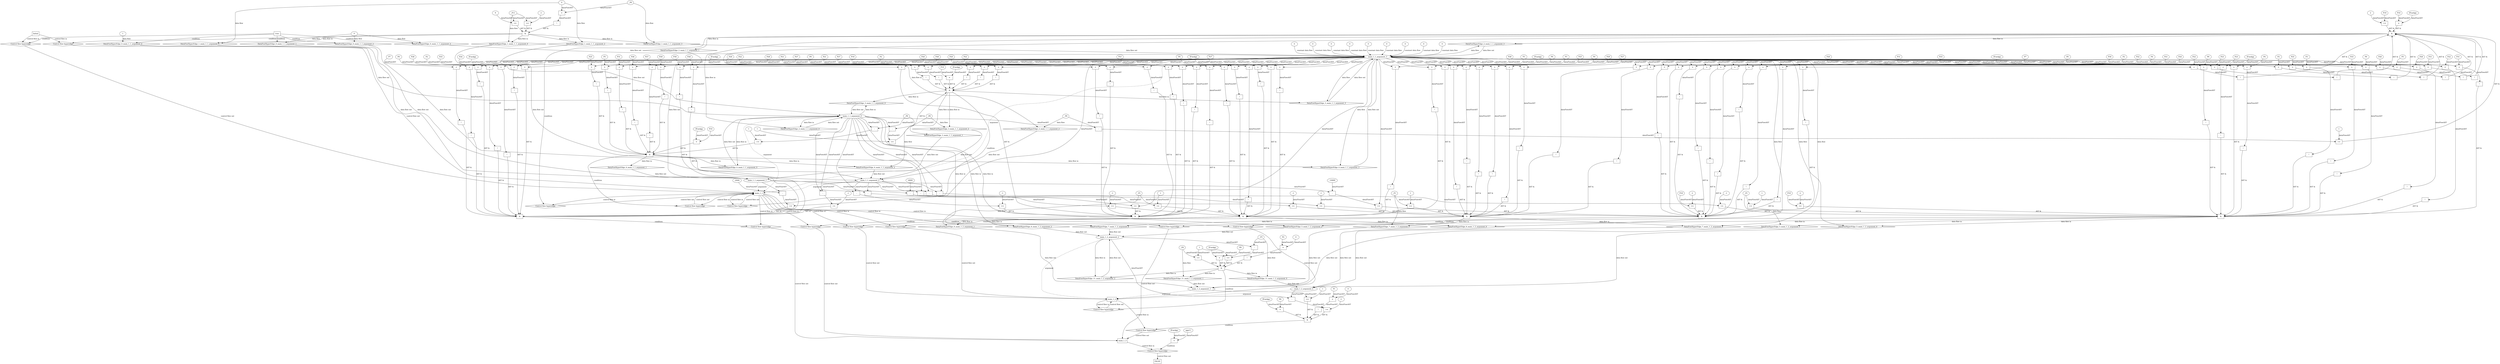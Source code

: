 digraph dag {
"main_1_1" [label="main_1_1" nodeName="main_1_1" class=cfn  shape="rect"];
"main_1_2" [label="main_1_2" nodeName="main_1_2" class=cfn  shape="rect"];
"main_1_3" [label="main_1_3" nodeName="main_1_3" class=cfn  shape="rect"];
FALSE [label="FALSE" nodeName=FALSE class=cfn  shape="rect"];
Initial [label="Initial" nodeName=Initial class=cfn  shape="rect"];
ControlFowHyperEdge_0 [label="Control flow hyperedge" nodeName=ControlFowHyperEdge_0 class=controlFlowHyperEdge shape="diamond"];
"Initial" -> ControlFowHyperEdge_0 [label="control flow in"]
ControlFowHyperEdge_0 -> "main_1_1" [label="control flow out"]
ControlFowHyperEdge_1 [label="Control flow hyperedge" nodeName=ControlFowHyperEdge_1 class=controlFlowHyperEdge shape="diamond"];
"Initial" -> ControlFowHyperEdge_1 [label="control flow in"]
ControlFowHyperEdge_1 -> "main_1_1" [label="control flow out"]
ControlFowHyperEdge_2 [label="Control flow hyperedge" nodeName=ControlFowHyperEdge_2 class=controlFlowHyperEdge shape="diamond"];
"main_1_1" -> ControlFowHyperEdge_2 [label="control flow in"]
ControlFowHyperEdge_2 -> "main_1_1" [label="control flow out"]
ControlFowHyperEdge_3 [label="Control flow hyperedge" nodeName=ControlFowHyperEdge_3 class=controlFlowHyperEdge shape="diamond"];
"main_1_1" -> ControlFowHyperEdge_3 [label="control flow in"]
ControlFowHyperEdge_3 -> "main_1_1" [label="control flow out"]
ControlFowHyperEdge_4 [label="Control flow hyperedge" nodeName=ControlFowHyperEdge_4 class=controlFlowHyperEdge shape="diamond"];
"main_1_1" -> ControlFowHyperEdge_4 [label="control flow in"]
ControlFowHyperEdge_4 -> "main_1_1" [label="control flow out"]
ControlFowHyperEdge_5 [label="Control flow hyperedge" nodeName=ControlFowHyperEdge_5 class=controlFlowHyperEdge shape="diamond"];
"main_1_1" -> ControlFowHyperEdge_5 [label="control flow in"]
ControlFowHyperEdge_5 -> "main_1_2" [label="control flow out"]
ControlFowHyperEdge_6 [label="Control flow hyperedge" nodeName=ControlFowHyperEdge_6 class=controlFlowHyperEdge shape="diamond"];
"main_1_1" -> ControlFowHyperEdge_6 [label="control flow in"]
ControlFowHyperEdge_6 -> "main_1_2" [label="control flow out"]
ControlFowHyperEdge_7 [label="Control flow hyperedge" nodeName=ControlFowHyperEdge_7 class=controlFlowHyperEdge shape="diamond"];
"main_1_1" -> ControlFowHyperEdge_7 [label="control flow in"]
ControlFowHyperEdge_7 -> "main_1_2" [label="control flow out"]
ControlFowHyperEdge_8 [label="Control flow hyperedge" nodeName=ControlFowHyperEdge_8 class=controlFlowHyperEdge shape="diamond"];
"main_1_1" -> ControlFowHyperEdge_8 [label="control flow in"]
ControlFowHyperEdge_8 -> "main_1_3" [label="control flow out"]
ControlFowHyperEdge_9 [label="Control flow hyperedge" nodeName=ControlFowHyperEdge_9 class=controlFlowHyperEdge shape="diamond"];
"main_1_1" -> ControlFowHyperEdge_9 [label="control flow in"]
ControlFowHyperEdge_9 -> "main_1_3" [label="control flow out"]
ControlFowHyperEdge_10 [label="Control flow hyperedge" nodeName=ControlFowHyperEdge_10 class=controlFlowHyperEdge shape="diamond"];
"main_1_1" -> ControlFowHyperEdge_10 [label="control flow in"]
ControlFowHyperEdge_10 -> "main_1_3" [label="control flow out"]
ControlFowHyperEdge_11 [label="Control flow hyperedge" nodeName=ControlFowHyperEdge_11 class=controlFlowHyperEdge shape="diamond"];
"main_1_2" -> ControlFowHyperEdge_11 [label="control flow in"]
ControlFowHyperEdge_11 -> "main_1_2" [label="control flow out"]
ControlFowHyperEdge_12 [label="Control flow hyperedge" nodeName=ControlFowHyperEdge_12 class=controlFlowHyperEdge shape="diamond"];
"main_1_2" -> ControlFowHyperEdge_12 [label="control flow in"]
ControlFowHyperEdge_12 -> "main_1_3" [label="control flow out"]
ControlFowHyperEdge_13 [label="Control flow hyperedge" nodeName=ControlFowHyperEdge_13 class=controlFlowHyperEdge shape="diamond"];
"main_1_3" -> ControlFowHyperEdge_13 [label="control flow in"]
ControlFowHyperEdge_13 -> "FALSE" [label="control flow out"]
"main_1_1_argument_0" [label="main_1_1_argument_0" nodeName=argument0 class=argument  head="main_1_1" shape="oval"];
"main_1_1_argument_0" -> "main_1_1"[label="argument" style="dashed"]
"main_1_1_argument_1" [label="main_1_1_argument_1" nodeName=argument1 class=argument  head="main_1_1" shape="oval"];
"main_1_1_argument_1" -> "main_1_1"[label="argument" style="dashed"]
"main_1_1_argument_2" [label="main_1_1_argument_2" nodeName=argument2 class=argument  head="main_1_1" shape="oval"];
"main_1_1_argument_2" -> "main_1_1"[label="argument" style="dashed"]
"main_1_1_argument_3" [label="main_1_1_argument_3" nodeName=argument3 class=argument  head="main_1_1" shape="oval"];
"main_1_1_argument_3" -> "main_1_1"[label="argument" style="dashed"]
"main_1_2_argument_0" [label="main_1_2_argument_0" nodeName=argument0 class=argument  head="main_1_2" shape="oval"];
"main_1_2_argument_0" -> "main_1_2"[label="argument" style="dashed"]
"main_1_2_argument_1" [label="main_1_2_argument_1" nodeName=argument1 class=argument  head="main_1_2" shape="oval"];
"main_1_2_argument_1" -> "main_1_2"[label="argument" style="dashed"]
"main_1_2_argument_2" [label="main_1_2_argument_2" nodeName=argument2 class=argument  head="main_1_2" shape="oval"];
"main_1_2_argument_2" -> "main_1_2"[label="argument" style="dashed"]

"true_0" [label="true" nodeName="true_0" class=true shape="rect"];
"true_0" -> "ControlFowHyperEdge_0" [label="condition"];
"xxxmain_1_1___Initial_0xxxdataFlow_0_node_0" [label="1" nodeName="xxxmain_1_1___Initial_0xxxdataFlow_0_node_0" class=Literal ];

"xxxmain_1_1___Initial_0xxxdataFlow_0_node_0" -> "DataFowHyperEdge_0_main_1_1_argument_0" [label="data flow"];
"xxxmain_1_1___Initial_0xxxdataFlow1_node_0" [label="0" nodeName="xxxmain_1_1___Initial_0xxxdataFlow1_node_0" class=Literal ];

"xxxmain_1_1___Initial_0xxxdataFlow1_node_0" -> "DataFowHyperEdge_0_main_1_1_argument_1" [label="data flow"];

"xxxmain_1_1___Initial_0xxxdataFlow1_node_0" -> "DataFowHyperEdge_0_main_1_1_argument_2" [label="data flow"];

"xxxmain_1_1___Initial_0xxxdataFlow1_node_0" -> "DataFowHyperEdge_0_main_1_1_argument_3" [label="data flow"];
"xxxmain_1_1___Initial_1xxx_and" [label="&" nodeName="xxxmain_1_1___Initial_1xxx_and" class=Operator shape="rect"];
"xxxmain_1_1___Initial_1xxxguard_0_node_0" [label="!" nodeName="xxxmain_1_1___Initial_1xxxguard_0_node_0" class=Operator shape="rect"];
"xxxmain_1_1___Initial_1xxxguard_0_node_1" [label="=" nodeName="xxxmain_1_1___Initial_1xxxguard_0_node_1" class=Operator  shape="rect"];
"xxxmain_1_1___Initial_1xxxguard_0_node_1" -> "xxxmain_1_1___Initial_1xxxguard_0_node_0"[label="dataFlowAST"]
"xxxmain_1_1___Initial_1xxxdataFlow3_node_0" -> "xxxmain_1_1___Initial_1xxxguard_0_node_1"[label="dataFlowAST"]
"xxxmain_1_1___Initial_1xxxdataFlow1_node_0" -> "xxxmain_1_1___Initial_1xxxguard_0_node_1"[label="dataFlowAST"]

"xxxmain_1_1___Initial_1xxxguard_0_node_0" -> "xxxmain_1_1___Initial_1xxx_and" [label="AST &"];
"xxxmain_1_1___Initial_1xxxguard1_node_0" [label=">=" nodeName="xxxmain_1_1___Initial_1xxxguard1_node_0" class=Operator  shape="rect"];
"xxxmain_1_1___Initial_1xxxguard1_node_1" [label="9" nodeName="xxxmain_1_1___Initial_1xxxguard1_node_1" class=Literal ];
"xxxmain_1_1___Initial_1xxxguard1_node_1" -> "xxxmain_1_1___Initial_1xxxguard1_node_0"[label="dataFlowAST"]
"xxxmain_1_1___Initial_1xxxdataFlow_0_node_0" -> "xxxmain_1_1___Initial_1xxxguard1_node_0"[label="dataFlowAST"]

"xxxmain_1_1___Initial_1xxxguard1_node_0" -> "xxxmain_1_1___Initial_1xxx_and" [label="AST &"];
"xxxmain_1_1___Initial_1xxxguard2_node_0" [label=">=" nodeName="xxxmain_1_1___Initial_1xxxguard2_node_0" class=Operator  shape="rect"];
"xxxmain_1_1___Initial_1xxxguard2_node_2" [label="2" nodeName="xxxmain_1_1___Initial_1xxxguard2_node_2" class=Literal ];
"xxxmain_1_1___Initial_1xxxdataFlow_0_node_0" -> "xxxmain_1_1___Initial_1xxxguard2_node_0"[label="dataFlowAST"]
"xxxmain_1_1___Initial_1xxxguard2_node_2" -> "xxxmain_1_1___Initial_1xxxguard2_node_0"[label="dataFlowAST"]

"xxxmain_1_1___Initial_1xxxguard2_node_0" -> "xxxmain_1_1___Initial_1xxx_and" [label="AST &"];
"xxxmain_1_1___Initial_1xxx_and" -> "ControlFowHyperEdge_1" [label="condition"];
"xxxmain_1_1___Initial_1xxxdataFlow_0_node_0" [label="_P11" nodeName="xxxmain_1_1___Initial_1xxxdataFlow_0_node_0" class=Constant ];

"xxxmain_1_1___Initial_1xxxdataFlow_0_node_0" -> "DataFowHyperEdge_1_main_1_1_argument_0" [label="data flow"];
"xxxmain_1_1___Initial_1xxxdataFlow1_node_0" [label="0" nodeName="xxxmain_1_1___Initial_1xxxdataFlow1_node_0" class=Literal ];

"xxxmain_1_1___Initial_1xxxdataFlow1_node_0" -> "DataFowHyperEdge_1_main_1_1_argument_1" [label="data flow"];

"xxxmain_1_1___Initial_1xxxdataFlow1_node_0" -> "DataFowHyperEdge_1_main_1_1_argument_2" [label="data flow"];
"xxxmain_1_1___Initial_1xxxdataFlow3_node_0" [label="_P0" nodeName="xxxmain_1_1___Initial_1xxxdataFlow3_node_0" class=Constant ];

"xxxmain_1_1___Initial_1xxxdataFlow3_node_0" -> "DataFowHyperEdge_1_main_1_1_argument_3" [label="data flow"];
"xxxmain_1_1___main_1_1_2xxx_and" [label="&" nodeName="xxxmain_1_1___main_1_1_2xxx_and" class=Operator shape="rect"];
"xxxmain_1_1___main_1_1_2xxxguard5_node_0" [label="!" nodeName="xxxmain_1_1___main_1_1_2xxxguard5_node_0" class=Operator shape="rect"];
"xxxmain_1_1___main_1_1_2xxxguard5_node_1" [label="=" nodeName="xxxmain_1_1___main_1_1_2xxxguard5_node_1" class=Operator  shape="rect"];
"xxxmain_1_1___main_1_1_2xxxguard5_node_2" [label="P26" nodeName="xxxmain_1_1___main_1_1_2xxxguard5_node_2" class=Constant ];
"xxxmain_1_1___main_1_1_2xxxguard5_node_1" -> "xxxmain_1_1___main_1_1_2xxxguard5_node_0"[label="dataFlowAST"]
"xxxmain_1_1___main_1_1_2xxxguard5_node_2" -> "xxxmain_1_1___main_1_1_2xxxguard5_node_1"[label="dataFlowAST"]
"main_1_1_argument_3" -> "xxxmain_1_1___main_1_1_2xxxguard5_node_1"[label="dataFlowAST"]

"xxxmain_1_1___main_1_1_2xxxguard5_node_0" -> "xxxmain_1_1___main_1_1_2xxx_and" [label="AST &"];
"xxxmain_1_1___main_1_1_2xxxguard2_node_0" [label="!" nodeName="xxxmain_1_1___main_1_1_2xxxguard2_node_0" class=Operator shape="rect"];
"xxxmain_1_1___main_1_1_2xxxguard2_node_1" [label="=" nodeName="xxxmain_1_1___main_1_1_2xxxguard2_node_1" class=Operator  shape="rect"];
"xxxmain_1_1___main_1_1_2xxxguard2_node_2" [label="P22" nodeName="xxxmain_1_1___main_1_1_2xxxguard2_node_2" class=Constant ];
"xxxmain_1_1___main_1_1_2xxxguard2_node_1" -> "xxxmain_1_1___main_1_1_2xxxguard2_node_0"[label="dataFlowAST"]
"xxxmain_1_1___main_1_1_2xxxguard2_node_2" -> "xxxmain_1_1___main_1_1_2xxxguard2_node_1"[label="dataFlowAST"]
"main_1_1_argument_3" -> "xxxmain_1_1___main_1_1_2xxxguard2_node_1"[label="dataFlowAST"]

"xxxmain_1_1___main_1_1_2xxxguard2_node_0" -> "xxxmain_1_1___main_1_1_2xxx_and" [label="AST &"];
"xxxmain_1_1___main_1_1_2xxxguard7_node_0" [label="!" nodeName="xxxmain_1_1___main_1_1_2xxxguard7_node_0" class=Operator shape="rect"];
"xxxmain_1_1___main_1_1_2xxxguard7_node_1" [label="=" nodeName="xxxmain_1_1___main_1_1_2xxxguard7_node_1" class=Operator  shape="rect"];
"xxxmain_1_1___main_1_1_2xxxguard7_node_2" [label="P23" nodeName="xxxmain_1_1___main_1_1_2xxxguard7_node_2" class=Constant ];
"xxxmain_1_1___main_1_1_2xxxguard7_node_1" -> "xxxmain_1_1___main_1_1_2xxxguard7_node_0"[label="dataFlowAST"]
"xxxmain_1_1___main_1_1_2xxxguard7_node_2" -> "xxxmain_1_1___main_1_1_2xxxguard7_node_1"[label="dataFlowAST"]
"main_1_1_argument_3" -> "xxxmain_1_1___main_1_1_2xxxguard7_node_1"[label="dataFlowAST"]

"xxxmain_1_1___main_1_1_2xxxguard7_node_0" -> "xxxmain_1_1___main_1_1_2xxx_and" [label="AST &"];
"xxxmain_1_1___main_1_1_2xxxguard9_node_0" [label="!" nodeName="xxxmain_1_1___main_1_1_2xxxguard9_node_0" class=Operator shape="rect"];
"xxxmain_1_1___main_1_1_2xxxguard9_node_1" [label="=" nodeName="xxxmain_1_1___main_1_1_2xxxguard9_node_1" class=Operator  shape="rect"];
"xxxmain_1_1___main_1_1_2xxxguard9_node_2" [label="P2" nodeName="xxxmain_1_1___main_1_1_2xxxguard9_node_2" class=Constant ];
"xxxmain_1_1___main_1_1_2xxxguard9_node_1" -> "xxxmain_1_1___main_1_1_2xxxguard9_node_0"[label="dataFlowAST"]
"xxxmain_1_1___main_1_1_2xxxguard9_node_2" -> "xxxmain_1_1___main_1_1_2xxxguard9_node_1"[label="dataFlowAST"]
"main_1_1_argument_3" -> "xxxmain_1_1___main_1_1_2xxxguard9_node_1"[label="dataFlowAST"]

"xxxmain_1_1___main_1_1_2xxxguard9_node_0" -> "xxxmain_1_1___main_1_1_2xxx_and" [label="AST &"];
"xxxmain_1_1___main_1_1_2xxxguard6_node_0" [label=">=" nodeName="xxxmain_1_1___main_1_1_2xxxguard6_node_0" class=Operator  shape="rect"];
"xxxmain_1_1___main_1_1_2xxxguard6_node_1" [label="-" nodeName="xxxmain_1_1___main_1_1_2xxxguard6_node_1" class= Operator shape="rect"];
"xxxmain_1_1___main_1_1_2xxxguard6_node_4" [label="1" nodeName="xxxmain_1_1___main_1_1_2xxxguard6_node_4" class=Literal ];
"xxxmain_1_1___main_1_1_2xxxguard6_node_1" -> "xxxmain_1_1___main_1_1_2xxxguard6_node_0"[label="dataFlowAST"]
"xxxmain_1_1___main_1_1_2xxxguard6_node_4" -> "xxxmain_1_1___main_1_1_2xxxguard6_node_0"[label="dataFlowAST"]
"main_1_1_argument_0" -> "xxxmain_1_1___main_1_1_2xxxguard6_node_1"[label="dataFlowAST"]
"xxxmain_1_1___main_1_1_2xxxdataFlow_0_node_0" -> "xxxmain_1_1___main_1_1_2xxxguard6_node_1"[label="dataFlowAST"]

"xxxmain_1_1___main_1_1_2xxxguard6_node_0" -> "xxxmain_1_1___main_1_1_2xxx_and" [label="AST &"];
"xxxmain_1_1___main_1_1_2xxxguard_0_node_0" [label="=" nodeName="xxxmain_1_1___main_1_1_2xxxguard_0_node_0" class=Operator  shape="rect"];
"xxxmain_1_1___main_1_1_2xxxguard_0_node_1" [label="IFunApp" nodeName="xxxmain_1_1___main_1_1_2xxxguard_0_node_1" class=IFunApp ];
"xxxmain_1_1___main_1_1_2xxxguard_0_node_2" [label="P10" nodeName="xxxmain_1_1___main_1_1_2xxxguard_0_node_2" class=Constant ];
"xxxmain_1_1___main_1_1_2xxxguard_0_node_1" -> "xxxmain_1_1___main_1_1_2xxxguard_0_node_0"[label="dataFlowAST"]
"xxxmain_1_1___main_1_1_2xxxguard_0_node_2" -> "xxxmain_1_1___main_1_1_2xxxguard_0_node_0"[label="dataFlowAST"]

"xxxmain_1_1___main_1_1_2xxxguard_0_node_0" -> "xxxmain_1_1___main_1_1_2xxx_and" [label="AST &"];
"xxxmain_1_1___main_1_1_2xxxguard3_node_0" [label="!" nodeName="xxxmain_1_1___main_1_1_2xxxguard3_node_0" class=Operator shape="rect"];
"xxxmain_1_1___main_1_1_2xxxguard3_node_1" [label="=" nodeName="xxxmain_1_1___main_1_1_2xxxguard3_node_1" class=Operator  shape="rect"];
"xxxmain_1_1___main_1_1_2xxxguard3_node_2" [label="P25" nodeName="xxxmain_1_1___main_1_1_2xxxguard3_node_2" class=Constant ];
"xxxmain_1_1___main_1_1_2xxxguard3_node_1" -> "xxxmain_1_1___main_1_1_2xxxguard3_node_0"[label="dataFlowAST"]
"xxxmain_1_1___main_1_1_2xxxguard3_node_2" -> "xxxmain_1_1___main_1_1_2xxxguard3_node_1"[label="dataFlowAST"]
"main_1_1_argument_3" -> "xxxmain_1_1___main_1_1_2xxxguard3_node_1"[label="dataFlowAST"]

"xxxmain_1_1___main_1_1_2xxxguard3_node_0" -> "xxxmain_1_1___main_1_1_2xxx_and" [label="AST &"];
"xxxmain_1_1___main_1_1_2xxxguard4_node_0" [label=">=" nodeName="xxxmain_1_1___main_1_1_2xxxguard4_node_0" class=Operator  shape="rect"];
"xxxmain_1_1___main_1_1_2xxxguard4_node_1" [label="P19" nodeName="xxxmain_1_1___main_1_1_2xxxguard4_node_1" class=Constant ];
"xxxmain_1_1___main_1_1_2xxxguard4_node_2" [label="2" nodeName="xxxmain_1_1___main_1_1_2xxxguard4_node_2" class=Literal ];
"xxxmain_1_1___main_1_1_2xxxguard4_node_1" -> "xxxmain_1_1___main_1_1_2xxxguard4_node_0"[label="dataFlowAST"]
"xxxmain_1_1___main_1_1_2xxxguard4_node_2" -> "xxxmain_1_1___main_1_1_2xxxguard4_node_0"[label="dataFlowAST"]

"xxxmain_1_1___main_1_1_2xxxguard4_node_0" -> "xxxmain_1_1___main_1_1_2xxx_and" [label="AST &"];
"xxxmain_1_1___main_1_1_2xxxguard8_node_0" [label="!" nodeName="xxxmain_1_1___main_1_1_2xxxguard8_node_0" class=Operator shape="rect"];
"xxxmain_1_1___main_1_1_2xxxguard8_node_1" [label="=" nodeName="xxxmain_1_1___main_1_1_2xxxguard8_node_1" class=Operator  shape="rect"];
"xxxmain_1_1___main_1_1_2xxxguard8_node_2" [label="P5" nodeName="xxxmain_1_1___main_1_1_2xxxguard8_node_2" class=Constant ];
"xxxmain_1_1___main_1_1_2xxxguard8_node_1" -> "xxxmain_1_1___main_1_1_2xxxguard8_node_0"[label="dataFlowAST"]
"xxxmain_1_1___main_1_1_2xxxguard8_node_2" -> "xxxmain_1_1___main_1_1_2xxxguard8_node_1"[label="dataFlowAST"]
"main_1_1_argument_3" -> "xxxmain_1_1___main_1_1_2xxxguard8_node_1"[label="dataFlowAST"]

"xxxmain_1_1___main_1_1_2xxxguard8_node_0" -> "xxxmain_1_1___main_1_1_2xxx_and" [label="AST &"];
"xxxmain_1_1___main_1_1_2xxxguard1_node_0" [label="!" nodeName="xxxmain_1_1___main_1_1_2xxxguard1_node_0" class=Operator shape="rect"];
"xxxmain_1_1___main_1_1_2xxxguard1_node_1" [label="=" nodeName="xxxmain_1_1___main_1_1_2xxxguard1_node_1" class=Operator  shape="rect"];
"xxxmain_1_1___main_1_1_2xxxguard1_node_2" [label="P31" nodeName="xxxmain_1_1___main_1_1_2xxxguard1_node_2" class=Constant ];
"xxxmain_1_1___main_1_1_2xxxguard1_node_1" -> "xxxmain_1_1___main_1_1_2xxxguard1_node_0"[label="dataFlowAST"]
"xxxmain_1_1___main_1_1_2xxxguard1_node_2" -> "xxxmain_1_1___main_1_1_2xxxguard1_node_1"[label="dataFlowAST"]
"main_1_1_argument_3" -> "xxxmain_1_1___main_1_1_2xxxguard1_node_1"[label="dataFlowAST"]

"xxxmain_1_1___main_1_1_2xxxguard1_node_0" -> "xxxmain_1_1___main_1_1_2xxx_and" [label="AST &"];
"xxxmain_1_1___main_1_1_2xxx_and" -> "ControlFowHyperEdge_2" [label="condition"];
"xxxmain_1_1___main_1_1_2xxxdataFlow_0_node_0" [label="_P6" nodeName="xxxmain_1_1___main_1_1_2xxxdataFlow_0_node_0" class=Constant ];

"xxxmain_1_1___main_1_1_2xxxdataFlow_0_node_0" -> "DataFowHyperEdge_2_main_1_1_argument_2" [label="data flow"];

"main_1_1_argument_3" -> "DataFowHyperEdge_2_main_1_1_argument_3" [label="data flow"];
"xxxmain_1_1___main_1_1_3xxx_and" [label="&" nodeName="xxxmain_1_1___main_1_1_3xxx_and" class=Operator shape="rect"];
"xxxmain_1_1___main_1_1_3xxxguard2_node_0" [label="!" nodeName="xxxmain_1_1___main_1_1_3xxxguard2_node_0" class=Operator shape="rect"];
"xxxmain_1_1___main_1_1_3xxxguard2_node_1" [label="=" nodeName="xxxmain_1_1___main_1_1_3xxxguard2_node_1" class=Operator  shape="rect"];
"xxxmain_1_1___main_1_1_3xxxguard2_node_2" [label="P27" nodeName="xxxmain_1_1___main_1_1_3xxxguard2_node_2" class=Constant ];
"xxxmain_1_1___main_1_1_3xxxguard2_node_1" -> "xxxmain_1_1___main_1_1_3xxxguard2_node_0"[label="dataFlowAST"]
"xxxmain_1_1___main_1_1_3xxxguard2_node_2" -> "xxxmain_1_1___main_1_1_3xxxguard2_node_1"[label="dataFlowAST"]
"main_1_1_argument_3" -> "xxxmain_1_1___main_1_1_3xxxguard2_node_1"[label="dataFlowAST"]

"xxxmain_1_1___main_1_1_3xxxguard2_node_0" -> "xxxmain_1_1___main_1_1_3xxx_and" [label="AST &"];
"xxxmain_1_1___main_1_1_3xxxguard6_node_0" [label="!" nodeName="xxxmain_1_1___main_1_1_3xxxguard6_node_0" class=Operator shape="rect"];
"xxxmain_1_1___main_1_1_3xxxguard6_node_1" [label="=" nodeName="xxxmain_1_1___main_1_1_3xxxguard6_node_1" class=Operator  shape="rect"];
"xxxmain_1_1___main_1_1_3xxxguard6_node_2" [label="P20" nodeName="xxxmain_1_1___main_1_1_3xxxguard6_node_2" class=Constant ];
"xxxmain_1_1___main_1_1_3xxxguard6_node_1" -> "xxxmain_1_1___main_1_1_3xxxguard6_node_0"[label="dataFlowAST"]
"xxxmain_1_1___main_1_1_3xxxguard6_node_2" -> "xxxmain_1_1___main_1_1_3xxxguard6_node_1"[label="dataFlowAST"]
"main_1_1_argument_3" -> "xxxmain_1_1___main_1_1_3xxxguard6_node_1"[label="dataFlowAST"]

"xxxmain_1_1___main_1_1_3xxxguard6_node_0" -> "xxxmain_1_1___main_1_1_3xxx_and" [label="AST &"];
"xxxmain_1_1___main_1_1_3xxxguard1_node_0" [label=">=" nodeName="xxxmain_1_1___main_1_1_3xxxguard1_node_0" class=Operator  shape="rect"];
"xxxmain_1_1___main_1_1_3xxxguard1_node_1" [label="-" nodeName="xxxmain_1_1___main_1_1_3xxxguard1_node_1" class= Operator shape="rect"];
"xxxmain_1_1___main_1_1_3xxxguard1_node_4" [label="1" nodeName="xxxmain_1_1___main_1_1_3xxxguard1_node_4" class=Literal ];
"xxxmain_1_1___main_1_1_3xxxguard1_node_1" -> "xxxmain_1_1___main_1_1_3xxxguard1_node_0"[label="dataFlowAST"]
"xxxmain_1_1___main_1_1_3xxxguard1_node_4" -> "xxxmain_1_1___main_1_1_3xxxguard1_node_0"[label="dataFlowAST"]
"main_1_1_argument_0" -> "xxxmain_1_1___main_1_1_3xxxguard1_node_1"[label="dataFlowAST"]
"xxxmain_1_1___main_1_1_3xxxdataFlow_0_node_0" -> "xxxmain_1_1___main_1_1_3xxxguard1_node_1"[label="dataFlowAST"]

"xxxmain_1_1___main_1_1_3xxxguard1_node_0" -> "xxxmain_1_1___main_1_1_3xxx_and" [label="AST &"];
"xxxmain_1_1___main_1_1_3xxxguard_0_node_0" [label="!" nodeName="xxxmain_1_1___main_1_1_3xxxguard_0_node_0" class=Operator shape="rect"];
"xxxmain_1_1___main_1_1_3xxxguard_0_node_1" [label="=" nodeName="xxxmain_1_1___main_1_1_3xxxguard_0_node_1" class=Operator  shape="rect"];
"xxxmain_1_1___main_1_1_3xxxguard_0_node_2" [label="P22" nodeName="xxxmain_1_1___main_1_1_3xxxguard_0_node_2" class=Constant ];
"xxxmain_1_1___main_1_1_3xxxguard_0_node_1" -> "xxxmain_1_1___main_1_1_3xxxguard_0_node_0"[label="dataFlowAST"]
"xxxmain_1_1___main_1_1_3xxxguard_0_node_2" -> "xxxmain_1_1___main_1_1_3xxxguard_0_node_1"[label="dataFlowAST"]
"main_1_1_argument_3" -> "xxxmain_1_1___main_1_1_3xxxguard_0_node_1"[label="dataFlowAST"]

"xxxmain_1_1___main_1_1_3xxxguard_0_node_0" -> "xxxmain_1_1___main_1_1_3xxx_and" [label="AST &"];
"xxxmain_1_1___main_1_1_3xxxguard5_node_0" [label="=" nodeName="xxxmain_1_1___main_1_1_3xxxguard5_node_0" class=Operator  shape="rect"];
"xxxmain_1_1___main_1_1_3xxxguard5_node_1" [label="IFunApp" nodeName="xxxmain_1_1___main_1_1_3xxxguard5_node_1" class=IFunApp ];
"xxxmain_1_1___main_1_1_3xxxguard5_node_2" [label="P10" nodeName="xxxmain_1_1___main_1_1_3xxxguard5_node_2" class=Constant ];
"xxxmain_1_1___main_1_1_3xxxguard5_node_1" -> "xxxmain_1_1___main_1_1_3xxxguard5_node_0"[label="dataFlowAST"]
"xxxmain_1_1___main_1_1_3xxxguard5_node_2" -> "xxxmain_1_1___main_1_1_3xxxguard5_node_0"[label="dataFlowAST"]

"xxxmain_1_1___main_1_1_3xxxguard5_node_0" -> "xxxmain_1_1___main_1_1_3xxx_and" [label="AST &"];
"xxxmain_1_1___main_1_1_3xxxguard4_node_0" [label="!" nodeName="xxxmain_1_1___main_1_1_3xxxguard4_node_0" class=Operator shape="rect"];
"xxxmain_1_1___main_1_1_3xxxguard4_node_1" [label="=" nodeName="xxxmain_1_1___main_1_1_3xxxguard4_node_1" class=Operator  shape="rect"];
"xxxmain_1_1___main_1_1_3xxxguard4_node_2" [label="P28" nodeName="xxxmain_1_1___main_1_1_3xxxguard4_node_2" class=Constant ];
"xxxmain_1_1___main_1_1_3xxxguard4_node_1" -> "xxxmain_1_1___main_1_1_3xxxguard4_node_0"[label="dataFlowAST"]
"xxxmain_1_1___main_1_1_3xxxguard4_node_2" -> "xxxmain_1_1___main_1_1_3xxxguard4_node_1"[label="dataFlowAST"]
"main_1_1_argument_3" -> "xxxmain_1_1___main_1_1_3xxxguard4_node_1"[label="dataFlowAST"]

"xxxmain_1_1___main_1_1_3xxxguard4_node_0" -> "xxxmain_1_1___main_1_1_3xxx_and" [label="AST &"];
"xxxmain_1_1___main_1_1_3xxxguard3_node_0" [label="!" nodeName="xxxmain_1_1___main_1_1_3xxxguard3_node_0" class=Operator shape="rect"];
"xxxmain_1_1___main_1_1_3xxxguard3_node_1" [label="=" nodeName="xxxmain_1_1___main_1_1_3xxxguard3_node_1" class=Operator  shape="rect"];
"xxxmain_1_1___main_1_1_3xxxguard3_node_2" [label="P21" nodeName="xxxmain_1_1___main_1_1_3xxxguard3_node_2" class=Constant ];
"xxxmain_1_1___main_1_1_3xxxguard3_node_1" -> "xxxmain_1_1___main_1_1_3xxxguard3_node_0"[label="dataFlowAST"]
"xxxmain_1_1___main_1_1_3xxxguard3_node_2" -> "xxxmain_1_1___main_1_1_3xxxguard3_node_1"[label="dataFlowAST"]
"main_1_1_argument_3" -> "xxxmain_1_1___main_1_1_3xxxguard3_node_1"[label="dataFlowAST"]

"xxxmain_1_1___main_1_1_3xxxguard3_node_0" -> "xxxmain_1_1___main_1_1_3xxx_and" [label="AST &"];
"xxxmain_1_1___main_1_1_3xxx_and" -> "ControlFowHyperEdge_3" [label="condition"];
"xxxmain_1_1___main_1_1_3xxxdataFlow_0_node_0" [label="_P6" nodeName="xxxmain_1_1___main_1_1_3xxxdataFlow_0_node_0" class=Constant ];

"xxxmain_1_1___main_1_1_3xxxdataFlow_0_node_0" -> "DataFowHyperEdge_3_main_1_1_argument_2" [label="data flow"];

"main_1_1_argument_3" -> "DataFowHyperEdge_3_main_1_1_argument_3" [label="data flow"];
"xxxmain_1_1___main_1_1_4xxx_and" [label="&" nodeName="xxxmain_1_1___main_1_1_4xxx_and" class=Operator shape="rect"];
"xxxmain_1_1___main_1_1_4xxxguard4_node_0" [label="=" nodeName="xxxmain_1_1___main_1_1_4xxxguard4_node_0" class=Operator  shape="rect"];
"xxxmain_1_1___main_1_1_4xxxguard4_node_1" [label="IFunApp" nodeName="xxxmain_1_1___main_1_1_4xxxguard4_node_1" class=IFunApp ];
"xxxmain_1_1___main_1_1_4xxxguard4_node_2" [label="P10" nodeName="xxxmain_1_1___main_1_1_4xxxguard4_node_2" class=Constant ];
"xxxmain_1_1___main_1_1_4xxxguard4_node_1" -> "xxxmain_1_1___main_1_1_4xxxguard4_node_0"[label="dataFlowAST"]
"xxxmain_1_1___main_1_1_4xxxguard4_node_2" -> "xxxmain_1_1___main_1_1_4xxxguard4_node_0"[label="dataFlowAST"]

"xxxmain_1_1___main_1_1_4xxxguard4_node_0" -> "xxxmain_1_1___main_1_1_4xxx_and" [label="AST &"];
"xxxmain_1_1___main_1_1_4xxxguard5_node_0" [label="!" nodeName="xxxmain_1_1___main_1_1_4xxxguard5_node_0" class=Operator shape="rect"];
"xxxmain_1_1___main_1_1_4xxxguard5_node_1" [label="=" nodeName="xxxmain_1_1___main_1_1_4xxxguard5_node_1" class=Operator  shape="rect"];
"xxxmain_1_1___main_1_1_4xxxguard5_node_2" [label="P25" nodeName="xxxmain_1_1___main_1_1_4xxxguard5_node_2" class=Constant ];
"xxxmain_1_1___main_1_1_4xxxguard5_node_1" -> "xxxmain_1_1___main_1_1_4xxxguard5_node_0"[label="dataFlowAST"]
"xxxmain_1_1___main_1_1_4xxxguard5_node_2" -> "xxxmain_1_1___main_1_1_4xxxguard5_node_1"[label="dataFlowAST"]
"main_1_1_argument_3" -> "xxxmain_1_1___main_1_1_4xxxguard5_node_1"[label="dataFlowAST"]

"xxxmain_1_1___main_1_1_4xxxguard5_node_0" -> "xxxmain_1_1___main_1_1_4xxx_and" [label="AST &"];
"xxxmain_1_1___main_1_1_4xxxguard1_node_0" [label="!" nodeName="xxxmain_1_1___main_1_1_4xxxguard1_node_0" class=Operator shape="rect"];
"xxxmain_1_1___main_1_1_4xxxguard1_node_1" [label="=" nodeName="xxxmain_1_1___main_1_1_4xxxguard1_node_1" class=Operator  shape="rect"];
"xxxmain_1_1___main_1_1_4xxxguard1_node_2" [label="P5" nodeName="xxxmain_1_1___main_1_1_4xxxguard1_node_2" class=Constant ];
"xxxmain_1_1___main_1_1_4xxxguard1_node_1" -> "xxxmain_1_1___main_1_1_4xxxguard1_node_0"[label="dataFlowAST"]
"xxxmain_1_1___main_1_1_4xxxguard1_node_2" -> "xxxmain_1_1___main_1_1_4xxxguard1_node_1"[label="dataFlowAST"]
"main_1_1_argument_3" -> "xxxmain_1_1___main_1_1_4xxxguard1_node_1"[label="dataFlowAST"]

"xxxmain_1_1___main_1_1_4xxxguard1_node_0" -> "xxxmain_1_1___main_1_1_4xxx_and" [label="AST &"];
"xxxmain_1_1___main_1_1_4xxxguard7_node_0" [label="!" nodeName="xxxmain_1_1___main_1_1_4xxxguard7_node_0" class=Operator shape="rect"];
"xxxmain_1_1___main_1_1_4xxxguard7_node_1" [label="=" nodeName="xxxmain_1_1___main_1_1_4xxxguard7_node_1" class=Operator  shape="rect"];
"xxxmain_1_1___main_1_1_4xxxguard7_node_2" [label="P29" nodeName="xxxmain_1_1___main_1_1_4xxxguard7_node_2" class=Constant ];
"xxxmain_1_1___main_1_1_4xxxguard7_node_1" -> "xxxmain_1_1___main_1_1_4xxxguard7_node_0"[label="dataFlowAST"]
"xxxmain_1_1___main_1_1_4xxxguard7_node_2" -> "xxxmain_1_1___main_1_1_4xxxguard7_node_1"[label="dataFlowAST"]
"main_1_1_argument_3" -> "xxxmain_1_1___main_1_1_4xxxguard7_node_1"[label="dataFlowAST"]

"xxxmain_1_1___main_1_1_4xxxguard7_node_0" -> "xxxmain_1_1___main_1_1_4xxx_and" [label="AST &"];
"xxxmain_1_1___main_1_1_4xxxguard_0_node_0" [label="!" nodeName="xxxmain_1_1___main_1_1_4xxxguard_0_node_0" class=Operator shape="rect"];
"xxxmain_1_1___main_1_1_4xxxguard_0_node_1" [label="=" nodeName="xxxmain_1_1___main_1_1_4xxxguard_0_node_1" class=Operator  shape="rect"];
"xxxmain_1_1___main_1_1_4xxxguard_0_node_2" [label="P31" nodeName="xxxmain_1_1___main_1_1_4xxxguard_0_node_2" class=Constant ];
"xxxmain_1_1___main_1_1_4xxxguard_0_node_1" -> "xxxmain_1_1___main_1_1_4xxxguard_0_node_0"[label="dataFlowAST"]
"xxxmain_1_1___main_1_1_4xxxguard_0_node_2" -> "xxxmain_1_1___main_1_1_4xxxguard_0_node_1"[label="dataFlowAST"]
"main_1_1_argument_3" -> "xxxmain_1_1___main_1_1_4xxxguard_0_node_1"[label="dataFlowAST"]

"xxxmain_1_1___main_1_1_4xxxguard_0_node_0" -> "xxxmain_1_1___main_1_1_4xxx_and" [label="AST &"];
"xxxmain_1_1___main_1_1_4xxxguard3_node_0" [label="!" nodeName="xxxmain_1_1___main_1_1_4xxxguard3_node_0" class=Operator shape="rect"];
"xxxmain_1_1___main_1_1_4xxxguard3_node_1" [label="=" nodeName="xxxmain_1_1___main_1_1_4xxxguard3_node_1" class=Operator  shape="rect"];
"xxxmain_1_1___main_1_1_4xxxguard3_node_2" [label="P26" nodeName="xxxmain_1_1___main_1_1_4xxxguard3_node_2" class=Constant ];
"xxxmain_1_1___main_1_1_4xxxguard3_node_1" -> "xxxmain_1_1___main_1_1_4xxxguard3_node_0"[label="dataFlowAST"]
"xxxmain_1_1___main_1_1_4xxxguard3_node_2" -> "xxxmain_1_1___main_1_1_4xxxguard3_node_1"[label="dataFlowAST"]
"main_1_1_argument_3" -> "xxxmain_1_1___main_1_1_4xxxguard3_node_1"[label="dataFlowAST"]

"xxxmain_1_1___main_1_1_4xxxguard3_node_0" -> "xxxmain_1_1___main_1_1_4xxx_and" [label="AST &"];
"xxxmain_1_1___main_1_1_4xxxguard6_node_0" [label=">=" nodeName="xxxmain_1_1___main_1_1_4xxxguard6_node_0" class=Operator  shape="rect"];
"xxxmain_1_1___main_1_1_4xxxguard6_node_1" [label="-" nodeName="xxxmain_1_1___main_1_1_4xxxguard6_node_1" class= Operator shape="rect"];
"xxxmain_1_1___main_1_1_4xxxguard6_node_4" [label="1" nodeName="xxxmain_1_1___main_1_1_4xxxguard6_node_4" class=Literal ];
"xxxmain_1_1___main_1_1_4xxxguard6_node_1" -> "xxxmain_1_1___main_1_1_4xxxguard6_node_0"[label="dataFlowAST"]
"xxxmain_1_1___main_1_1_4xxxguard6_node_4" -> "xxxmain_1_1___main_1_1_4xxxguard6_node_0"[label="dataFlowAST"]
"main_1_1_argument_0" -> "xxxmain_1_1___main_1_1_4xxxguard6_node_1"[label="dataFlowAST"]
"xxxmain_1_1___main_1_1_4xxxdataFlow_0_node_0" -> "xxxmain_1_1___main_1_1_4xxxguard6_node_1"[label="dataFlowAST"]

"xxxmain_1_1___main_1_1_4xxxguard6_node_0" -> "xxxmain_1_1___main_1_1_4xxx_and" [label="AST &"];
"xxxmain_1_1___main_1_1_4xxxguard2_node_0" [label="!" nodeName="xxxmain_1_1___main_1_1_4xxxguard2_node_0" class=Operator shape="rect"];
"xxxmain_1_1___main_1_1_4xxxguard2_node_1" [label="=" nodeName="xxxmain_1_1___main_1_1_4xxxguard2_node_1" class=Operator  shape="rect"];
"xxxmain_1_1___main_1_1_4xxxguard2_node_2" [label="P27" nodeName="xxxmain_1_1___main_1_1_4xxxguard2_node_2" class=Constant ];
"xxxmain_1_1___main_1_1_4xxxguard2_node_1" -> "xxxmain_1_1___main_1_1_4xxxguard2_node_0"[label="dataFlowAST"]
"xxxmain_1_1___main_1_1_4xxxguard2_node_2" -> "xxxmain_1_1___main_1_1_4xxxguard2_node_1"[label="dataFlowAST"]
"main_1_1_argument_3" -> "xxxmain_1_1___main_1_1_4xxxguard2_node_1"[label="dataFlowAST"]

"xxxmain_1_1___main_1_1_4xxxguard2_node_0" -> "xxxmain_1_1___main_1_1_4xxx_and" [label="AST &"];
"xxxmain_1_1___main_1_1_4xxx_and" -> "ControlFowHyperEdge_4" [label="condition"];
"xxxmain_1_1___main_1_1_4xxxdataFlow_0_node_0" [label="_P6" nodeName="xxxmain_1_1___main_1_1_4xxxdataFlow_0_node_0" class=Constant ];

"xxxmain_1_1___main_1_1_4xxxdataFlow_0_node_0" -> "DataFowHyperEdge_4_main_1_1_argument_2" [label="data flow"];

"main_1_1_argument_3" -> "DataFowHyperEdge_4_main_1_1_argument_3" [label="data flow"];
"xxxmain_1_2___main_1_1_5xxx_and" [label="&" nodeName="xxxmain_1_2___main_1_1_5xxx_and" class=Operator shape="rect"];
"xxxmain_1_2___main_1_1_5xxxguard6_node_0" [label="=" nodeName="xxxmain_1_2___main_1_1_5xxxguard6_node_0" class=Operator  shape="rect"];
"xxxmain_1_2___main_1_1_5xxxguard6_node_1" [label="IFunApp" nodeName="xxxmain_1_2___main_1_1_5xxxguard6_node_1" class=IFunApp ];
"xxxmain_1_2___main_1_1_5xxxguard6_node_1" -> "xxxmain_1_2___main_1_1_5xxxguard6_node_0"[label="dataFlowAST"]
"main_1_1_argument_3" -> "xxxmain_1_2___main_1_1_5xxxguard6_node_0"[label="dataFlowAST"]

"xxxmain_1_2___main_1_1_5xxxguard6_node_0" -> "xxxmain_1_2___main_1_1_5xxx_and" [label="AST &"];
"xxxmain_1_2___main_1_1_5xxxguard10_node_0" [label=">=" nodeName="xxxmain_1_2___main_1_1_5xxxguard10_node_0" class=Operator  shape="rect"];
"xxxmain_1_2___main_1_1_5xxxguard10_node_2" [label="1" nodeName="xxxmain_1_2___main_1_1_5xxxguard10_node_2" class=Literal ];
"xxxmain_1_2___main_1_1_5xxxdataFlow1_node_0" -> "xxxmain_1_2___main_1_1_5xxxguard10_node_0"[label="dataFlowAST"]
"xxxmain_1_2___main_1_1_5xxxguard10_node_2" -> "xxxmain_1_2___main_1_1_5xxxguard10_node_0"[label="dataFlowAST"]

"xxxmain_1_2___main_1_1_5xxxguard10_node_0" -> "xxxmain_1_2___main_1_1_5xxx_and" [label="AST &"];
"xxxmain_1_2___main_1_1_5xxxguard1_node_0" [label="!" nodeName="xxxmain_1_2___main_1_1_5xxxguard1_node_0" class=Operator shape="rect"];
"xxxmain_1_2___main_1_1_5xxxguard1_node_1" [label="=" nodeName="xxxmain_1_2___main_1_1_5xxxguard1_node_1" class=Operator  shape="rect"];
"xxxmain_1_2___main_1_1_5xxxguard1_node_2" [label="P6" nodeName="xxxmain_1_2___main_1_1_5xxxguard1_node_2" class=Constant ];
"xxxmain_1_2___main_1_1_5xxxguard1_node_1" -> "xxxmain_1_2___main_1_1_5xxxguard1_node_0"[label="dataFlowAST"]
"xxxmain_1_2___main_1_1_5xxxguard1_node_2" -> "xxxmain_1_2___main_1_1_5xxxguard1_node_1"[label="dataFlowAST"]
"main_1_1_argument_3" -> "xxxmain_1_2___main_1_1_5xxxguard1_node_1"[label="dataFlowAST"]

"xxxmain_1_2___main_1_1_5xxxguard1_node_0" -> "xxxmain_1_2___main_1_1_5xxx_and" [label="AST &"];
"xxxmain_1_2___main_1_1_5xxxguard4_node_0" [label="!" nodeName="xxxmain_1_2___main_1_1_5xxxguard4_node_0" class=Operator shape="rect"];
"xxxmain_1_2___main_1_1_5xxxguard4_node_1" [label="=" nodeName="xxxmain_1_2___main_1_1_5xxxguard4_node_1" class=Operator  shape="rect"];
"xxxmain_1_2___main_1_1_5xxxguard4_node_2" [label="P23" nodeName="xxxmain_1_2___main_1_1_5xxxguard4_node_2" class=Constant ];
"xxxmain_1_2___main_1_1_5xxxguard4_node_1" -> "xxxmain_1_2___main_1_1_5xxxguard4_node_0"[label="dataFlowAST"]
"xxxmain_1_2___main_1_1_5xxxguard4_node_2" -> "xxxmain_1_2___main_1_1_5xxxguard4_node_1"[label="dataFlowAST"]
"main_1_1_argument_3" -> "xxxmain_1_2___main_1_1_5xxxguard4_node_1"[label="dataFlowAST"]

"xxxmain_1_2___main_1_1_5xxxguard4_node_0" -> "xxxmain_1_2___main_1_1_5xxx_and" [label="AST &"];
"xxxmain_1_2___main_1_1_5xxxguard7_node_0" [label="!" nodeName="xxxmain_1_2___main_1_1_5xxxguard7_node_0" class=Operator shape="rect"];
"xxxmain_1_2___main_1_1_5xxxguard7_node_1" [label="=" nodeName="xxxmain_1_2___main_1_1_5xxxguard7_node_1" class=Operator  shape="rect"];
"xxxmain_1_2___main_1_1_5xxxguard7_node_2" [label="P4" nodeName="xxxmain_1_2___main_1_1_5xxxguard7_node_2" class=Constant ];
"xxxmain_1_2___main_1_1_5xxxguard7_node_1" -> "xxxmain_1_2___main_1_1_5xxxguard7_node_0"[label="dataFlowAST"]
"xxxmain_1_2___main_1_1_5xxxguard7_node_2" -> "xxxmain_1_2___main_1_1_5xxxguard7_node_1"[label="dataFlowAST"]
"main_1_1_argument_3" -> "xxxmain_1_2___main_1_1_5xxxguard7_node_1"[label="dataFlowAST"]

"xxxmain_1_2___main_1_1_5xxxguard7_node_0" -> "xxxmain_1_2___main_1_1_5xxx_and" [label="AST &"];
"xxxmain_1_2___main_1_1_5xxxguard3_node_0" [label=">=" nodeName="xxxmain_1_2___main_1_1_5xxxguard3_node_0" class=Operator  shape="rect"];
"xxxmain_1_2___main_1_1_5xxxguard3_node_1" [label="P19" nodeName="xxxmain_1_2___main_1_1_5xxxguard3_node_1" class=Constant ];
"xxxmain_1_2___main_1_1_5xxxguard3_node_2" [label="2" nodeName="xxxmain_1_2___main_1_1_5xxxguard3_node_2" class=Literal ];
"xxxmain_1_2___main_1_1_5xxxguard3_node_1" -> "xxxmain_1_2___main_1_1_5xxxguard3_node_0"[label="dataFlowAST"]
"xxxmain_1_2___main_1_1_5xxxguard3_node_2" -> "xxxmain_1_2___main_1_1_5xxxguard3_node_0"[label="dataFlowAST"]

"xxxmain_1_2___main_1_1_5xxxguard3_node_0" -> "xxxmain_1_2___main_1_1_5xxx_and" [label="AST &"];
"xxxmain_1_2___main_1_1_5xxxguard_0_node_0" [label=">=" nodeName="xxxmain_1_2___main_1_1_5xxxguard_0_node_0" class=Operator  shape="rect"];
"xxxmain_1_2___main_1_1_5xxxguard_0_node_1" [label="-" nodeName="xxxmain_1_2___main_1_1_5xxxguard_0_node_1" class= Operator shape="rect"];
"xxxmain_1_2___main_1_1_5xxxguard_0_node_4" [label="-1" nodeName="xxxmain_1_2___main_1_1_5xxxguard_0_node_4" class=Literal ];
"xxxmain_1_2___main_1_1_5xxxguard_0_node_1" -> "xxxmain_1_2___main_1_1_5xxxguard_0_node_0"[label="dataFlowAST"]
"xxxmain_1_2___main_1_1_5xxxguard_0_node_4" -> "xxxmain_1_2___main_1_1_5xxxguard_0_node_0"[label="dataFlowAST"]
"main_1_1_argument_2" -> "xxxmain_1_2___main_1_1_5xxxguard_0_node_1"[label="dataFlowAST"]
"main_1_1_argument_0" -> "xxxmain_1_2___main_1_1_5xxxguard_0_node_1"[label="dataFlowAST"]

"xxxmain_1_2___main_1_1_5xxxguard_0_node_0" -> "xxxmain_1_2___main_1_1_5xxx_and" [label="AST &"];
"xxxmain_1_2___main_1_1_5xxxguard9_node_0" [label="!" nodeName="xxxmain_1_2___main_1_1_5xxxguard9_node_0" class=Operator shape="rect"];
"xxxmain_1_2___main_1_1_5xxxguard9_node_1" [label="=" nodeName="xxxmain_1_2___main_1_1_5xxxguard9_node_1" class=Operator  shape="rect"];
"xxxmain_1_2___main_1_1_5xxxguard9_node_2" [label="P3" nodeName="xxxmain_1_2___main_1_1_5xxxguard9_node_2" class=Constant ];
"xxxmain_1_2___main_1_1_5xxxguard9_node_1" -> "xxxmain_1_2___main_1_1_5xxxguard9_node_0"[label="dataFlowAST"]
"xxxmain_1_2___main_1_1_5xxxguard9_node_2" -> "xxxmain_1_2___main_1_1_5xxxguard9_node_1"[label="dataFlowAST"]
"main_1_1_argument_3" -> "xxxmain_1_2___main_1_1_5xxxguard9_node_1"[label="dataFlowAST"]

"xxxmain_1_2___main_1_1_5xxxguard9_node_0" -> "xxxmain_1_2___main_1_1_5xxx_and" [label="AST &"];
"xxxmain_1_2___main_1_1_5xxxguard2_node_0" [label="!" nodeName="xxxmain_1_2___main_1_1_5xxxguard2_node_0" class=Operator shape="rect"];
"xxxmain_1_2___main_1_1_5xxxguard2_node_1" [label="=" nodeName="xxxmain_1_2___main_1_1_5xxxguard2_node_1" class=Operator  shape="rect"];
"xxxmain_1_2___main_1_1_5xxxguard2_node_2" [label="P25" nodeName="xxxmain_1_2___main_1_1_5xxxguard2_node_2" class=Constant ];
"xxxmain_1_2___main_1_1_5xxxguard2_node_1" -> "xxxmain_1_2___main_1_1_5xxxguard2_node_0"[label="dataFlowAST"]
"xxxmain_1_2___main_1_1_5xxxguard2_node_2" -> "xxxmain_1_2___main_1_1_5xxxguard2_node_1"[label="dataFlowAST"]
"main_1_1_argument_3" -> "xxxmain_1_2___main_1_1_5xxxguard2_node_1"[label="dataFlowAST"]

"xxxmain_1_2___main_1_1_5xxxguard2_node_0" -> "xxxmain_1_2___main_1_1_5xxx_and" [label="AST &"];
"xxxmain_1_2___main_1_1_5xxxguard5_node_0" [label="!" nodeName="xxxmain_1_2___main_1_1_5xxxguard5_node_0" class=Operator shape="rect"];
"xxxmain_1_2___main_1_1_5xxxguard5_node_1" [label="=" nodeName="xxxmain_1_2___main_1_1_5xxxguard5_node_1" class=Operator  shape="rect"];
"xxxmain_1_2___main_1_1_5xxxguard5_node_2" [label="P9" nodeName="xxxmain_1_2___main_1_1_5xxxguard5_node_2" class=Constant ];
"xxxmain_1_2___main_1_1_5xxxguard5_node_1" -> "xxxmain_1_2___main_1_1_5xxxguard5_node_0"[label="dataFlowAST"]
"xxxmain_1_2___main_1_1_5xxxguard5_node_2" -> "xxxmain_1_2___main_1_1_5xxxguard5_node_1"[label="dataFlowAST"]
"main_1_1_argument_3" -> "xxxmain_1_2___main_1_1_5xxxguard5_node_1"[label="dataFlowAST"]

"xxxmain_1_2___main_1_1_5xxxguard5_node_0" -> "xxxmain_1_2___main_1_1_5xxx_and" [label="AST &"];
"xxxmain_1_2___main_1_1_5xxxguard12_node_0" [label="!" nodeName="xxxmain_1_2___main_1_1_5xxxguard12_node_0" class=Operator shape="rect"];
"xxxmain_1_2___main_1_1_5xxxguard12_node_1" [label="=" nodeName="xxxmain_1_2___main_1_1_5xxxguard12_node_1" class=Operator  shape="rect"];
"xxxmain_1_2___main_1_1_5xxxguard12_node_2" [label="P26" nodeName="xxxmain_1_2___main_1_1_5xxxguard12_node_2" class=Constant ];
"xxxmain_1_2___main_1_1_5xxxguard12_node_1" -> "xxxmain_1_2___main_1_1_5xxxguard12_node_0"[label="dataFlowAST"]
"xxxmain_1_2___main_1_1_5xxxguard12_node_2" -> "xxxmain_1_2___main_1_1_5xxxguard12_node_1"[label="dataFlowAST"]
"main_1_1_argument_3" -> "xxxmain_1_2___main_1_1_5xxxguard12_node_1"[label="dataFlowAST"]

"xxxmain_1_2___main_1_1_5xxxguard12_node_0" -> "xxxmain_1_2___main_1_1_5xxx_and" [label="AST &"];
"xxxmain_1_2___main_1_1_5xxxguard11_node_0" [label="!" nodeName="xxxmain_1_2___main_1_1_5xxxguard11_node_0" class=Operator shape="rect"];
"xxxmain_1_2___main_1_1_5xxxguard11_node_1" [label="=" nodeName="xxxmain_1_2___main_1_1_5xxxguard11_node_1" class=Operator  shape="rect"];
"xxxmain_1_2___main_1_1_5xxxguard11_node_2" [label="P22" nodeName="xxxmain_1_2___main_1_1_5xxxguard11_node_2" class=Constant ];
"xxxmain_1_2___main_1_1_5xxxguard11_node_1" -> "xxxmain_1_2___main_1_1_5xxxguard11_node_0"[label="dataFlowAST"]
"xxxmain_1_2___main_1_1_5xxxguard11_node_2" -> "xxxmain_1_2___main_1_1_5xxxguard11_node_1"[label="dataFlowAST"]
"main_1_1_argument_3" -> "xxxmain_1_2___main_1_1_5xxxguard11_node_1"[label="dataFlowAST"]

"xxxmain_1_2___main_1_1_5xxxguard11_node_0" -> "xxxmain_1_2___main_1_1_5xxx_and" [label="AST &"];
"xxxmain_1_2___main_1_1_5xxxguard8_node_0" [label="!" nodeName="xxxmain_1_2___main_1_1_5xxxguard8_node_0" class=Operator shape="rect"];
"xxxmain_1_2___main_1_1_5xxxguard8_node_1" [label="=" nodeName="xxxmain_1_2___main_1_1_5xxxguard8_node_1" class=Operator  shape="rect"];
"xxxmain_1_2___main_1_1_5xxxguard8_node_2" [label="P31" nodeName="xxxmain_1_2___main_1_1_5xxxguard8_node_2" class=Constant ];
"xxxmain_1_2___main_1_1_5xxxguard8_node_1" -> "xxxmain_1_2___main_1_1_5xxxguard8_node_0"[label="dataFlowAST"]
"xxxmain_1_2___main_1_1_5xxxguard8_node_2" -> "xxxmain_1_2___main_1_1_5xxxguard8_node_1"[label="dataFlowAST"]
"main_1_1_argument_3" -> "xxxmain_1_2___main_1_1_5xxxguard8_node_1"[label="dataFlowAST"]

"xxxmain_1_2___main_1_1_5xxxguard8_node_0" -> "xxxmain_1_2___main_1_1_5xxx_and" [label="AST &"];
"xxxmain_1_2___main_1_1_5xxx_and" -> "ControlFowHyperEdge_5" [label="condition"];

"main_1_1_argument_3" -> "DataFowHyperEdge_5_main_1_2_argument_0" [label="data flow"];
"xxxmain_1_2___main_1_1_5xxxdataFlow1_node_0" [label="_P1" nodeName="xxxmain_1_2___main_1_1_5xxxdataFlow1_node_0" class=Constant ];

"xxxmain_1_2___main_1_1_5xxxdataFlow1_node_0" -> "DataFowHyperEdge_5_main_1_2_argument_1" [label="data flow"];
"xxxmain_1_2___main_1_1_6xxx_and" [label="&" nodeName="xxxmain_1_2___main_1_1_6xxx_and" class=Operator shape="rect"];
"xxxmain_1_2___main_1_1_6xxxguard1_node_0" [label="!" nodeName="xxxmain_1_2___main_1_1_6xxxguard1_node_0" class=Operator shape="rect"];
"xxxmain_1_2___main_1_1_6xxxguard1_node_1" [label="=" nodeName="xxxmain_1_2___main_1_1_6xxxguard1_node_1" class=Operator  shape="rect"];
"xxxmain_1_2___main_1_1_6xxxguard1_node_2" [label="P28" nodeName="xxxmain_1_2___main_1_1_6xxxguard1_node_2" class=Constant ];
"xxxmain_1_2___main_1_1_6xxxguard1_node_1" -> "xxxmain_1_2___main_1_1_6xxxguard1_node_0"[label="dataFlowAST"]
"xxxmain_1_2___main_1_1_6xxxguard1_node_2" -> "xxxmain_1_2___main_1_1_6xxxguard1_node_1"[label="dataFlowAST"]
"main_1_1_argument_3" -> "xxxmain_1_2___main_1_1_6xxxguard1_node_1"[label="dataFlowAST"]

"xxxmain_1_2___main_1_1_6xxxguard1_node_0" -> "xxxmain_1_2___main_1_1_6xxx_and" [label="AST &"];
"xxxmain_1_2___main_1_1_6xxxguard9_node_0" [label="!" nodeName="xxxmain_1_2___main_1_1_6xxxguard9_node_0" class=Operator shape="rect"];
"xxxmain_1_2___main_1_1_6xxxguard9_node_1" [label="=" nodeName="xxxmain_1_2___main_1_1_6xxxguard9_node_1" class=Operator  shape="rect"];
"xxxmain_1_2___main_1_1_6xxxguard9_node_2" [label="P21" nodeName="xxxmain_1_2___main_1_1_6xxxguard9_node_2" class=Constant ];
"xxxmain_1_2___main_1_1_6xxxguard9_node_1" -> "xxxmain_1_2___main_1_1_6xxxguard9_node_0"[label="dataFlowAST"]
"xxxmain_1_2___main_1_1_6xxxguard9_node_2" -> "xxxmain_1_2___main_1_1_6xxxguard9_node_1"[label="dataFlowAST"]
"main_1_1_argument_3" -> "xxxmain_1_2___main_1_1_6xxxguard9_node_1"[label="dataFlowAST"]

"xxxmain_1_2___main_1_1_6xxxguard9_node_0" -> "xxxmain_1_2___main_1_1_6xxx_and" [label="AST &"];
"xxxmain_1_2___main_1_1_6xxxguard5_node_0" [label="!" nodeName="xxxmain_1_2___main_1_1_6xxxguard5_node_0" class=Operator shape="rect"];
"xxxmain_1_2___main_1_1_6xxxguard5_node_1" [label="=" nodeName="xxxmain_1_2___main_1_1_6xxxguard5_node_1" class=Operator  shape="rect"];
"xxxmain_1_2___main_1_1_6xxxguard5_node_2" [label="P4" nodeName="xxxmain_1_2___main_1_1_6xxxguard5_node_2" class=Constant ];
"xxxmain_1_2___main_1_1_6xxxguard5_node_1" -> "xxxmain_1_2___main_1_1_6xxxguard5_node_0"[label="dataFlowAST"]
"xxxmain_1_2___main_1_1_6xxxguard5_node_2" -> "xxxmain_1_2___main_1_1_6xxxguard5_node_1"[label="dataFlowAST"]
"main_1_1_argument_3" -> "xxxmain_1_2___main_1_1_6xxxguard5_node_1"[label="dataFlowAST"]

"xxxmain_1_2___main_1_1_6xxxguard5_node_0" -> "xxxmain_1_2___main_1_1_6xxx_and" [label="AST &"];
"xxxmain_1_2___main_1_1_6xxxguard2_node_0" [label="!" nodeName="xxxmain_1_2___main_1_1_6xxxguard2_node_0" class=Operator shape="rect"];
"xxxmain_1_2___main_1_1_6xxxguard2_node_1" [label="=" nodeName="xxxmain_1_2___main_1_1_6xxxguard2_node_1" class=Operator  shape="rect"];
"xxxmain_1_2___main_1_1_6xxxguard2_node_2" [label="P27" nodeName="xxxmain_1_2___main_1_1_6xxxguard2_node_2" class=Constant ];
"xxxmain_1_2___main_1_1_6xxxguard2_node_1" -> "xxxmain_1_2___main_1_1_6xxxguard2_node_0"[label="dataFlowAST"]
"xxxmain_1_2___main_1_1_6xxxguard2_node_2" -> "xxxmain_1_2___main_1_1_6xxxguard2_node_1"[label="dataFlowAST"]
"main_1_1_argument_3" -> "xxxmain_1_2___main_1_1_6xxxguard2_node_1"[label="dataFlowAST"]

"xxxmain_1_2___main_1_1_6xxxguard2_node_0" -> "xxxmain_1_2___main_1_1_6xxx_and" [label="AST &"];
"xxxmain_1_2___main_1_1_6xxxguard4_node_0" [label=">=" nodeName="xxxmain_1_2___main_1_1_6xxxguard4_node_0" class=Operator  shape="rect"];
"xxxmain_1_2___main_1_1_6xxxguard4_node_2" [label="1" nodeName="xxxmain_1_2___main_1_1_6xxxguard4_node_2" class=Literal ];
"xxxmain_1_2___main_1_1_6xxxdataFlow1_node_0" -> "xxxmain_1_2___main_1_1_6xxxguard4_node_0"[label="dataFlowAST"]
"xxxmain_1_2___main_1_1_6xxxguard4_node_2" -> "xxxmain_1_2___main_1_1_6xxxguard4_node_0"[label="dataFlowAST"]

"xxxmain_1_2___main_1_1_6xxxguard4_node_0" -> "xxxmain_1_2___main_1_1_6xxx_and" [label="AST &"];
"xxxmain_1_2___main_1_1_6xxxguard8_node_0" [label="!" nodeName="xxxmain_1_2___main_1_1_6xxxguard8_node_0" class=Operator shape="rect"];
"xxxmain_1_2___main_1_1_6xxxguard8_node_1" [label="=" nodeName="xxxmain_1_2___main_1_1_6xxxguard8_node_1" class=Operator  shape="rect"];
"xxxmain_1_2___main_1_1_6xxxguard8_node_2" [label="P22" nodeName="xxxmain_1_2___main_1_1_6xxxguard8_node_2" class=Constant ];
"xxxmain_1_2___main_1_1_6xxxguard8_node_1" -> "xxxmain_1_2___main_1_1_6xxxguard8_node_0"[label="dataFlowAST"]
"xxxmain_1_2___main_1_1_6xxxguard8_node_2" -> "xxxmain_1_2___main_1_1_6xxxguard8_node_1"[label="dataFlowAST"]
"main_1_1_argument_3" -> "xxxmain_1_2___main_1_1_6xxxguard8_node_1"[label="dataFlowAST"]

"xxxmain_1_2___main_1_1_6xxxguard8_node_0" -> "xxxmain_1_2___main_1_1_6xxx_and" [label="AST &"];
"xxxmain_1_2___main_1_1_6xxxguard6_node_0" [label=">=" nodeName="xxxmain_1_2___main_1_1_6xxxguard6_node_0" class=Operator  shape="rect"];
"xxxmain_1_2___main_1_1_6xxxguard6_node_1" [label="-" nodeName="xxxmain_1_2___main_1_1_6xxxguard6_node_1" class= Operator shape="rect"];
"xxxmain_1_2___main_1_1_6xxxguard6_node_4" [label="-1" nodeName="xxxmain_1_2___main_1_1_6xxxguard6_node_4" class=Literal ];
"xxxmain_1_2___main_1_1_6xxxguard6_node_1" -> "xxxmain_1_2___main_1_1_6xxxguard6_node_0"[label="dataFlowAST"]
"xxxmain_1_2___main_1_1_6xxxguard6_node_4" -> "xxxmain_1_2___main_1_1_6xxxguard6_node_0"[label="dataFlowAST"]
"main_1_1_argument_2" -> "xxxmain_1_2___main_1_1_6xxxguard6_node_1"[label="dataFlowAST"]
"main_1_1_argument_0" -> "xxxmain_1_2___main_1_1_6xxxguard6_node_1"[label="dataFlowAST"]

"xxxmain_1_2___main_1_1_6xxxguard6_node_0" -> "xxxmain_1_2___main_1_1_6xxx_and" [label="AST &"];
"xxxmain_1_2___main_1_1_6xxxguard3_node_0" [label="!" nodeName="xxxmain_1_2___main_1_1_6xxxguard3_node_0" class=Operator shape="rect"];
"xxxmain_1_2___main_1_1_6xxxguard3_node_1" [label="=" nodeName="xxxmain_1_2___main_1_1_6xxxguard3_node_1" class=Operator  shape="rect"];
"xxxmain_1_2___main_1_1_6xxxguard3_node_2" [label="P20" nodeName="xxxmain_1_2___main_1_1_6xxxguard3_node_2" class=Constant ];
"xxxmain_1_2___main_1_1_6xxxguard3_node_1" -> "xxxmain_1_2___main_1_1_6xxxguard3_node_0"[label="dataFlowAST"]
"xxxmain_1_2___main_1_1_6xxxguard3_node_2" -> "xxxmain_1_2___main_1_1_6xxxguard3_node_1"[label="dataFlowAST"]
"main_1_1_argument_3" -> "xxxmain_1_2___main_1_1_6xxxguard3_node_1"[label="dataFlowAST"]

"xxxmain_1_2___main_1_1_6xxxguard3_node_0" -> "xxxmain_1_2___main_1_1_6xxx_and" [label="AST &"];
"xxxmain_1_2___main_1_1_6xxxguard_0_node_0" [label="=" nodeName="xxxmain_1_2___main_1_1_6xxxguard_0_node_0" class=Operator  shape="rect"];
"xxxmain_1_2___main_1_1_6xxxguard_0_node_1" [label="IFunApp" nodeName="xxxmain_1_2___main_1_1_6xxxguard_0_node_1" class=IFunApp ];
"xxxmain_1_2___main_1_1_6xxxguard_0_node_1" -> "xxxmain_1_2___main_1_1_6xxxguard_0_node_0"[label="dataFlowAST"]
"main_1_1_argument_3" -> "xxxmain_1_2___main_1_1_6xxxguard_0_node_0"[label="dataFlowAST"]

"xxxmain_1_2___main_1_1_6xxxguard_0_node_0" -> "xxxmain_1_2___main_1_1_6xxx_and" [label="AST &"];
"xxxmain_1_2___main_1_1_6xxxguard7_node_0" [label="!" nodeName="xxxmain_1_2___main_1_1_6xxxguard7_node_0" class=Operator shape="rect"];
"xxxmain_1_2___main_1_1_6xxxguard7_node_1" [label="=" nodeName="xxxmain_1_2___main_1_1_6xxxguard7_node_1" class=Operator  shape="rect"];
"xxxmain_1_2___main_1_1_6xxxguard7_node_2" [label="P3" nodeName="xxxmain_1_2___main_1_1_6xxxguard7_node_2" class=Constant ];
"xxxmain_1_2___main_1_1_6xxxguard7_node_1" -> "xxxmain_1_2___main_1_1_6xxxguard7_node_0"[label="dataFlowAST"]
"xxxmain_1_2___main_1_1_6xxxguard7_node_2" -> "xxxmain_1_2___main_1_1_6xxxguard7_node_1"[label="dataFlowAST"]
"main_1_1_argument_3" -> "xxxmain_1_2___main_1_1_6xxxguard7_node_1"[label="dataFlowAST"]

"xxxmain_1_2___main_1_1_6xxxguard7_node_0" -> "xxxmain_1_2___main_1_1_6xxx_and" [label="AST &"];
"xxxmain_1_2___main_1_1_6xxx_and" -> "ControlFowHyperEdge_6" [label="condition"];

"main_1_1_argument_3" -> "DataFowHyperEdge_6_main_1_2_argument_0" [label="data flow"];
"xxxmain_1_2___main_1_1_6xxxdataFlow1_node_0" [label="_P1" nodeName="xxxmain_1_2___main_1_1_6xxxdataFlow1_node_0" class=Constant ];

"xxxmain_1_2___main_1_1_6xxxdataFlow1_node_0" -> "DataFowHyperEdge_6_main_1_2_argument_1" [label="data flow"];
"xxxmain_1_2___main_1_1_7xxx_and" [label="&" nodeName="xxxmain_1_2___main_1_1_7xxx_and" class=Operator shape="rect"];
"xxxmain_1_2___main_1_1_7xxxguard9_node_0" [label="!" nodeName="xxxmain_1_2___main_1_1_7xxxguard9_node_0" class=Operator shape="rect"];
"xxxmain_1_2___main_1_1_7xxxguard9_node_1" [label="=" nodeName="xxxmain_1_2___main_1_1_7xxxguard9_node_1" class=Operator  shape="rect"];
"xxxmain_1_2___main_1_1_7xxxguard9_node_2" [label="P31" nodeName="xxxmain_1_2___main_1_1_7xxxguard9_node_2" class=Constant ];
"xxxmain_1_2___main_1_1_7xxxguard9_node_1" -> "xxxmain_1_2___main_1_1_7xxxguard9_node_0"[label="dataFlowAST"]
"xxxmain_1_2___main_1_1_7xxxguard9_node_2" -> "xxxmain_1_2___main_1_1_7xxxguard9_node_1"[label="dataFlowAST"]
"main_1_1_argument_3" -> "xxxmain_1_2___main_1_1_7xxxguard9_node_1"[label="dataFlowAST"]

"xxxmain_1_2___main_1_1_7xxxguard9_node_0" -> "xxxmain_1_2___main_1_1_7xxx_and" [label="AST &"];
"xxxmain_1_2___main_1_1_7xxxguard5_node_0" [label="!" nodeName="xxxmain_1_2___main_1_1_7xxxguard5_node_0" class=Operator shape="rect"];
"xxxmain_1_2___main_1_1_7xxxguard5_node_1" [label="=" nodeName="xxxmain_1_2___main_1_1_7xxxguard5_node_1" class=Operator  shape="rect"];
"xxxmain_1_2___main_1_1_7xxxguard5_node_2" [label="P4" nodeName="xxxmain_1_2___main_1_1_7xxxguard5_node_2" class=Constant ];
"xxxmain_1_2___main_1_1_7xxxguard5_node_1" -> "xxxmain_1_2___main_1_1_7xxxguard5_node_0"[label="dataFlowAST"]
"xxxmain_1_2___main_1_1_7xxxguard5_node_2" -> "xxxmain_1_2___main_1_1_7xxxguard5_node_1"[label="dataFlowAST"]
"main_1_1_argument_3" -> "xxxmain_1_2___main_1_1_7xxxguard5_node_1"[label="dataFlowAST"]

"xxxmain_1_2___main_1_1_7xxxguard5_node_0" -> "xxxmain_1_2___main_1_1_7xxx_and" [label="AST &"];
"xxxmain_1_2___main_1_1_7xxxguard4_node_0" [label=">=" nodeName="xxxmain_1_2___main_1_1_7xxxguard4_node_0" class=Operator  shape="rect"];
"xxxmain_1_2___main_1_1_7xxxguard4_node_1" [label="-" nodeName="xxxmain_1_2___main_1_1_7xxxguard4_node_1" class= Operator shape="rect"];
"xxxmain_1_2___main_1_1_7xxxguard4_node_4" [label="-1" nodeName="xxxmain_1_2___main_1_1_7xxxguard4_node_4" class=Literal ];
"xxxmain_1_2___main_1_1_7xxxguard4_node_1" -> "xxxmain_1_2___main_1_1_7xxxguard4_node_0"[label="dataFlowAST"]
"xxxmain_1_2___main_1_1_7xxxguard4_node_4" -> "xxxmain_1_2___main_1_1_7xxxguard4_node_0"[label="dataFlowAST"]
"main_1_1_argument_2" -> "xxxmain_1_2___main_1_1_7xxxguard4_node_1"[label="dataFlowAST"]
"main_1_1_argument_0" -> "xxxmain_1_2___main_1_1_7xxxguard4_node_1"[label="dataFlowAST"]

"xxxmain_1_2___main_1_1_7xxxguard4_node_0" -> "xxxmain_1_2___main_1_1_7xxx_and" [label="AST &"];
"xxxmain_1_2___main_1_1_7xxxguard6_node_0" [label="!" nodeName="xxxmain_1_2___main_1_1_7xxxguard6_node_0" class=Operator shape="rect"];
"xxxmain_1_2___main_1_1_7xxxguard6_node_1" [label="=" nodeName="xxxmain_1_2___main_1_1_7xxxguard6_node_1" class=Operator  shape="rect"];
"xxxmain_1_2___main_1_1_7xxxguard6_node_2" [label="P9" nodeName="xxxmain_1_2___main_1_1_7xxxguard6_node_2" class=Constant ];
"xxxmain_1_2___main_1_1_7xxxguard6_node_1" -> "xxxmain_1_2___main_1_1_7xxxguard6_node_0"[label="dataFlowAST"]
"xxxmain_1_2___main_1_1_7xxxguard6_node_2" -> "xxxmain_1_2___main_1_1_7xxxguard6_node_1"[label="dataFlowAST"]
"main_1_1_argument_3" -> "xxxmain_1_2___main_1_1_7xxxguard6_node_1"[label="dataFlowAST"]

"xxxmain_1_2___main_1_1_7xxxguard6_node_0" -> "xxxmain_1_2___main_1_1_7xxx_and" [label="AST &"];
"xxxmain_1_2___main_1_1_7xxxguard3_node_0" [label="!" nodeName="xxxmain_1_2___main_1_1_7xxxguard3_node_0" class=Operator shape="rect"];
"xxxmain_1_2___main_1_1_7xxxguard3_node_1" [label="=" nodeName="xxxmain_1_2___main_1_1_7xxxguard3_node_1" class=Operator  shape="rect"];
"xxxmain_1_2___main_1_1_7xxxguard3_node_2" [label="P29" nodeName="xxxmain_1_2___main_1_1_7xxxguard3_node_2" class=Constant ];
"xxxmain_1_2___main_1_1_7xxxguard3_node_1" -> "xxxmain_1_2___main_1_1_7xxxguard3_node_0"[label="dataFlowAST"]
"xxxmain_1_2___main_1_1_7xxxguard3_node_2" -> "xxxmain_1_2___main_1_1_7xxxguard3_node_1"[label="dataFlowAST"]
"main_1_1_argument_3" -> "xxxmain_1_2___main_1_1_7xxxguard3_node_1"[label="dataFlowAST"]

"xxxmain_1_2___main_1_1_7xxxguard3_node_0" -> "xxxmain_1_2___main_1_1_7xxx_and" [label="AST &"];
"xxxmain_1_2___main_1_1_7xxxguard2_node_0" [label="!" nodeName="xxxmain_1_2___main_1_1_7xxxguard2_node_0" class=Operator shape="rect"];
"xxxmain_1_2___main_1_1_7xxxguard2_node_1" [label="=" nodeName="xxxmain_1_2___main_1_1_7xxxguard2_node_1" class=Operator  shape="rect"];
"xxxmain_1_2___main_1_1_7xxxguard2_node_2" [label="P27" nodeName="xxxmain_1_2___main_1_1_7xxxguard2_node_2" class=Constant ];
"xxxmain_1_2___main_1_1_7xxxguard2_node_1" -> "xxxmain_1_2___main_1_1_7xxxguard2_node_0"[label="dataFlowAST"]
"xxxmain_1_2___main_1_1_7xxxguard2_node_2" -> "xxxmain_1_2___main_1_1_7xxxguard2_node_1"[label="dataFlowAST"]
"main_1_1_argument_3" -> "xxxmain_1_2___main_1_1_7xxxguard2_node_1"[label="dataFlowAST"]

"xxxmain_1_2___main_1_1_7xxxguard2_node_0" -> "xxxmain_1_2___main_1_1_7xxx_and" [label="AST &"];
"xxxmain_1_2___main_1_1_7xxxguard_0_node_0" [label=">=" nodeName="xxxmain_1_2___main_1_1_7xxxguard_0_node_0" class=Operator  shape="rect"];
"xxxmain_1_2___main_1_1_7xxxguard_0_node_2" [label="1" nodeName="xxxmain_1_2___main_1_1_7xxxguard_0_node_2" class=Literal ];
"xxxmain_1_2___main_1_1_7xxxdataFlow1_node_0" -> "xxxmain_1_2___main_1_1_7xxxguard_0_node_0"[label="dataFlowAST"]
"xxxmain_1_2___main_1_1_7xxxguard_0_node_2" -> "xxxmain_1_2___main_1_1_7xxxguard_0_node_0"[label="dataFlowAST"]

"xxxmain_1_2___main_1_1_7xxxguard_0_node_0" -> "xxxmain_1_2___main_1_1_7xxx_and" [label="AST &"];
"xxxmain_1_2___main_1_1_7xxxguard10_node_0" [label="!" nodeName="xxxmain_1_2___main_1_1_7xxxguard10_node_0" class=Operator shape="rect"];
"xxxmain_1_2___main_1_1_7xxxguard10_node_1" [label="=" nodeName="xxxmain_1_2___main_1_1_7xxxguard10_node_1" class=Operator  shape="rect"];
"xxxmain_1_2___main_1_1_7xxxguard10_node_2" [label="P26" nodeName="xxxmain_1_2___main_1_1_7xxxguard10_node_2" class=Constant ];
"xxxmain_1_2___main_1_1_7xxxguard10_node_1" -> "xxxmain_1_2___main_1_1_7xxxguard10_node_0"[label="dataFlowAST"]
"xxxmain_1_2___main_1_1_7xxxguard10_node_2" -> "xxxmain_1_2___main_1_1_7xxxguard10_node_1"[label="dataFlowAST"]
"main_1_1_argument_3" -> "xxxmain_1_2___main_1_1_7xxxguard10_node_1"[label="dataFlowAST"]

"xxxmain_1_2___main_1_1_7xxxguard10_node_0" -> "xxxmain_1_2___main_1_1_7xxx_and" [label="AST &"];
"xxxmain_1_2___main_1_1_7xxxguard8_node_0" [label="=" nodeName="xxxmain_1_2___main_1_1_7xxxguard8_node_0" class=Operator  shape="rect"];
"xxxmain_1_2___main_1_1_7xxxguard8_node_1" [label="IFunApp" nodeName="xxxmain_1_2___main_1_1_7xxxguard8_node_1" class=IFunApp ];
"xxxmain_1_2___main_1_1_7xxxguard8_node_1" -> "xxxmain_1_2___main_1_1_7xxxguard8_node_0"[label="dataFlowAST"]
"main_1_1_argument_3" -> "xxxmain_1_2___main_1_1_7xxxguard8_node_0"[label="dataFlowAST"]

"xxxmain_1_2___main_1_1_7xxxguard8_node_0" -> "xxxmain_1_2___main_1_1_7xxx_and" [label="AST &"];
"xxxmain_1_2___main_1_1_7xxxguard7_node_0" [label="!" nodeName="xxxmain_1_2___main_1_1_7xxxguard7_node_0" class=Operator shape="rect"];
"xxxmain_1_2___main_1_1_7xxxguard7_node_1" [label="=" nodeName="xxxmain_1_2___main_1_1_7xxxguard7_node_1" class=Operator  shape="rect"];
"xxxmain_1_2___main_1_1_7xxxguard7_node_2" [label="P3" nodeName="xxxmain_1_2___main_1_1_7xxxguard7_node_2" class=Constant ];
"xxxmain_1_2___main_1_1_7xxxguard7_node_1" -> "xxxmain_1_2___main_1_1_7xxxguard7_node_0"[label="dataFlowAST"]
"xxxmain_1_2___main_1_1_7xxxguard7_node_2" -> "xxxmain_1_2___main_1_1_7xxxguard7_node_1"[label="dataFlowAST"]
"main_1_1_argument_3" -> "xxxmain_1_2___main_1_1_7xxxguard7_node_1"[label="dataFlowAST"]

"xxxmain_1_2___main_1_1_7xxxguard7_node_0" -> "xxxmain_1_2___main_1_1_7xxx_and" [label="AST &"];
"xxxmain_1_2___main_1_1_7xxxguard1_node_0" [label="!" nodeName="xxxmain_1_2___main_1_1_7xxxguard1_node_0" class=Operator shape="rect"];
"xxxmain_1_2___main_1_1_7xxxguard1_node_1" [label="=" nodeName="xxxmain_1_2___main_1_1_7xxxguard1_node_1" class=Operator  shape="rect"];
"xxxmain_1_2___main_1_1_7xxxguard1_node_2" [label="P25" nodeName="xxxmain_1_2___main_1_1_7xxxguard1_node_2" class=Constant ];
"xxxmain_1_2___main_1_1_7xxxguard1_node_1" -> "xxxmain_1_2___main_1_1_7xxxguard1_node_0"[label="dataFlowAST"]
"xxxmain_1_2___main_1_1_7xxxguard1_node_2" -> "xxxmain_1_2___main_1_1_7xxxguard1_node_1"[label="dataFlowAST"]
"main_1_1_argument_3" -> "xxxmain_1_2___main_1_1_7xxxguard1_node_1"[label="dataFlowAST"]

"xxxmain_1_2___main_1_1_7xxxguard1_node_0" -> "xxxmain_1_2___main_1_1_7xxx_and" [label="AST &"];
"xxxmain_1_2___main_1_1_7xxx_and" -> "ControlFowHyperEdge_7" [label="condition"];

"main_1_1_argument_3" -> "DataFowHyperEdge_7_main_1_2_argument_0" [label="data flow"];
"xxxmain_1_2___main_1_1_7xxxdataFlow1_node_0" [label="_P1" nodeName="xxxmain_1_2___main_1_1_7xxxdataFlow1_node_0" class=Constant ];

"xxxmain_1_2___main_1_1_7xxxdataFlow1_node_0" -> "DataFowHyperEdge_7_main_1_2_argument_1" [label="data flow"];
"xxxmain_1_3___main_1_1_8xxx_and" [label="&" nodeName="xxxmain_1_3___main_1_1_8xxx_and" class=Operator shape="rect"];
"xxxmain_1_3___main_1_1_8xxxguard2_node_0" [label="!" nodeName="xxxmain_1_3___main_1_1_8xxxguard2_node_0" class=Operator shape="rect"];
"xxxmain_1_3___main_1_1_8xxxguard2_node_1" [label="=" nodeName="xxxmain_1_3___main_1_1_8xxxguard2_node_1" class=Operator  shape="rect"];
"xxxmain_1_3___main_1_1_8xxxguard2_node_2" [label="P21" nodeName="xxxmain_1_3___main_1_1_8xxxguard2_node_2" class=Constant ];
"xxxmain_1_3___main_1_1_8xxxguard2_node_1" -> "xxxmain_1_3___main_1_1_8xxxguard2_node_0"[label="dataFlowAST"]
"xxxmain_1_3___main_1_1_8xxxguard2_node_2" -> "xxxmain_1_3___main_1_1_8xxxguard2_node_1"[label="dataFlowAST"]
"main_1_1_argument_3" -> "xxxmain_1_3___main_1_1_8xxxguard2_node_1"[label="dataFlowAST"]

"xxxmain_1_3___main_1_1_8xxxguard2_node_0" -> "xxxmain_1_3___main_1_1_8xxx_and" [label="AST &"];
"xxxmain_1_3___main_1_1_8xxxguard9_node_0" [label="!" nodeName="xxxmain_1_3___main_1_1_8xxxguard9_node_0" class=Operator shape="rect"];
"xxxmain_1_3___main_1_1_8xxxguard9_node_1" [label="=" nodeName="xxxmain_1_3___main_1_1_8xxxguard9_node_1" class=Operator  shape="rect"];
"xxxmain_1_3___main_1_1_8xxxguard9_node_2" [label="P27" nodeName="xxxmain_1_3___main_1_1_8xxxguard9_node_2" class=Constant ];
"xxxmain_1_3___main_1_1_8xxxguard9_node_1" -> "xxxmain_1_3___main_1_1_8xxxguard9_node_0"[label="dataFlowAST"]
"xxxmain_1_3___main_1_1_8xxxguard9_node_2" -> "xxxmain_1_3___main_1_1_8xxxguard9_node_1"[label="dataFlowAST"]
"main_1_1_argument_3" -> "xxxmain_1_3___main_1_1_8xxxguard9_node_1"[label="dataFlowAST"]

"xxxmain_1_3___main_1_1_8xxxguard9_node_0" -> "xxxmain_1_3___main_1_1_8xxx_and" [label="AST &"];
"xxxmain_1_3___main_1_1_8xxxguard3_node_0" [label="!" nodeName="xxxmain_1_3___main_1_1_8xxxguard3_node_0" class=Operator shape="rect"];
"xxxmain_1_3___main_1_1_8xxxguard3_node_1" [label="=" nodeName="xxxmain_1_3___main_1_1_8xxxguard3_node_1" class=Operator  shape="rect"];
"xxxmain_1_3___main_1_1_8xxxguard3_node_2" [label="P19" nodeName="xxxmain_1_3___main_1_1_8xxxguard3_node_2" class=Constant ];
"xxxmain_1_3___main_1_1_8xxxguard3_node_1" -> "xxxmain_1_3___main_1_1_8xxxguard3_node_0"[label="dataFlowAST"]
"xxxmain_1_3___main_1_1_8xxxguard3_node_2" -> "xxxmain_1_3___main_1_1_8xxxguard3_node_1"[label="dataFlowAST"]
"main_1_1_argument_3" -> "xxxmain_1_3___main_1_1_8xxxguard3_node_1"[label="dataFlowAST"]

"xxxmain_1_3___main_1_1_8xxxguard3_node_0" -> "xxxmain_1_3___main_1_1_8xxx_and" [label="AST &"];
"xxxmain_1_3___main_1_1_8xxxguard7_node_0" [label="!" nodeName="xxxmain_1_3___main_1_1_8xxxguard7_node_0" class=Operator shape="rect"];
"xxxmain_1_3___main_1_1_8xxxguard7_node_1" [label="=" nodeName="xxxmain_1_3___main_1_1_8xxxguard7_node_1" class=Operator  shape="rect"];
"xxxmain_1_3___main_1_1_8xxxguard7_node_2" [label="P2" nodeName="xxxmain_1_3___main_1_1_8xxxguard7_node_2" class=Constant ];
"xxxmain_1_3___main_1_1_8xxxguard7_node_1" -> "xxxmain_1_3___main_1_1_8xxxguard7_node_0"[label="dataFlowAST"]
"xxxmain_1_3___main_1_1_8xxxguard7_node_2" -> "xxxmain_1_3___main_1_1_8xxxguard7_node_1"[label="dataFlowAST"]
"main_1_1_argument_3" -> "xxxmain_1_3___main_1_1_8xxxguard7_node_1"[label="dataFlowAST"]

"xxxmain_1_3___main_1_1_8xxxguard7_node_0" -> "xxxmain_1_3___main_1_1_8xxx_and" [label="AST &"];
"xxxmain_1_3___main_1_1_8xxxguard4_node_0" [label=">=" nodeName="xxxmain_1_3___main_1_1_8xxxguard4_node_0" class=Operator  shape="rect"];
"xxxmain_1_3___main_1_1_8xxxguard4_node_2" [label="-" nodeName="xxxmain_1_3___main_1_1_8xxxguard4_node_2" class= Operator shape="rect"];
"xxxmain_1_3___main_1_1_8xxxguard4_node_4" [label="-4000" nodeName="xxxmain_1_3___main_1_1_8xxxguard4_node_4" class=Literal ];
"main_1_1_argument_3" -> "xxxmain_1_3___main_1_1_8xxxguard4_node_0"[label="dataFlowAST"]
"xxxmain_1_3___main_1_1_8xxxguard4_node_2" -> "xxxmain_1_3___main_1_1_8xxxguard4_node_0"[label="dataFlowAST"]
"main_1_1_argument_1" -> "xxxmain_1_3___main_1_1_8xxxguard4_node_2"[label="dataFlowAST"]
"xxxmain_1_3___main_1_1_8xxxguard4_node_4" -> "xxxmain_1_3___main_1_1_8xxxguard4_node_2"[label="dataFlowAST"]

"xxxmain_1_3___main_1_1_8xxxguard4_node_0" -> "xxxmain_1_3___main_1_1_8xxx_and" [label="AST &"];
"xxxmain_1_3___main_1_1_8xxxguard1_node_0" [label="!" nodeName="xxxmain_1_3___main_1_1_8xxxguard1_node_0" class=Operator shape="rect"];
"xxxmain_1_3___main_1_1_8xxxguard1_node_1" [label="=" nodeName="xxxmain_1_3___main_1_1_8xxxguard1_node_1" class=Operator  shape="rect"];
"xxxmain_1_3___main_1_1_8xxxguard1_node_2" [label="P20" nodeName="xxxmain_1_3___main_1_1_8xxxguard1_node_2" class=Constant ];
"xxxmain_1_3___main_1_1_8xxxguard1_node_1" -> "xxxmain_1_3___main_1_1_8xxxguard1_node_0"[label="dataFlowAST"]
"xxxmain_1_3___main_1_1_8xxxguard1_node_2" -> "xxxmain_1_3___main_1_1_8xxxguard1_node_1"[label="dataFlowAST"]
"main_1_1_argument_3" -> "xxxmain_1_3___main_1_1_8xxxguard1_node_1"[label="dataFlowAST"]

"xxxmain_1_3___main_1_1_8xxxguard1_node_0" -> "xxxmain_1_3___main_1_1_8xxx_and" [label="AST &"];
"xxxmain_1_3___main_1_1_8xxxguard_0_node_0" [label="=" nodeName="xxxmain_1_3___main_1_1_8xxxguard_0_node_0" class=Operator  shape="rect"];
"xxxmain_1_3___main_1_1_8xxxguard_0_node_1" [label="IFunApp" nodeName="xxxmain_1_3___main_1_1_8xxxguard_0_node_1" class=IFunApp ];
"xxxmain_1_3___main_1_1_8xxxguard_0_node_1" -> "xxxmain_1_3___main_1_1_8xxxguard_0_node_0"[label="dataFlowAST"]
"main_1_1_argument_3" -> "xxxmain_1_3___main_1_1_8xxxguard_0_node_0"[label="dataFlowAST"]

"xxxmain_1_3___main_1_1_8xxxguard_0_node_0" -> "xxxmain_1_3___main_1_1_8xxx_and" [label="AST &"];
"xxxmain_1_3___main_1_1_8xxxguard6_node_0" [label=">=" nodeName="xxxmain_1_3___main_1_1_8xxxguard6_node_0" class=Operator  shape="rect"];
"xxxmain_1_3___main_1_1_8xxxguard6_node_1" [label="-" nodeName="xxxmain_1_3___main_1_1_8xxxguard6_node_1" class= Operator shape="rect"];
"xxxmain_1_3___main_1_1_8xxxguard6_node_4" [label="-1" nodeName="xxxmain_1_3___main_1_1_8xxxguard6_node_4" class=Literal ];
"xxxmain_1_3___main_1_1_8xxxguard6_node_1" -> "xxxmain_1_3___main_1_1_8xxxguard6_node_0"[label="dataFlowAST"]
"xxxmain_1_3___main_1_1_8xxxguard6_node_4" -> "xxxmain_1_3___main_1_1_8xxxguard6_node_0"[label="dataFlowAST"]
"main_1_1_argument_2" -> "xxxmain_1_3___main_1_1_8xxxguard6_node_1"[label="dataFlowAST"]
"main_1_1_argument_0" -> "xxxmain_1_3___main_1_1_8xxxguard6_node_1"[label="dataFlowAST"]

"xxxmain_1_3___main_1_1_8xxxguard6_node_0" -> "xxxmain_1_3___main_1_1_8xxx_and" [label="AST &"];
"xxxmain_1_3___main_1_1_8xxxguard5_node_0" [label="!" nodeName="xxxmain_1_3___main_1_1_8xxxguard5_node_0" class=Operator shape="rect"];
"xxxmain_1_3___main_1_1_8xxxguard5_node_1" [label="=" nodeName="xxxmain_1_3___main_1_1_8xxxguard5_node_1" class=Operator  shape="rect"];
"xxxmain_1_3___main_1_1_8xxxguard5_node_2" [label="P0" nodeName="xxxmain_1_3___main_1_1_8xxxguard5_node_2" class=Constant ];
"xxxmain_1_3___main_1_1_8xxxguard5_node_1" -> "xxxmain_1_3___main_1_1_8xxxguard5_node_0"[label="dataFlowAST"]
"xxxmain_1_3___main_1_1_8xxxguard5_node_2" -> "xxxmain_1_3___main_1_1_8xxxguard5_node_1"[label="dataFlowAST"]
"main_1_1_argument_3" -> "xxxmain_1_3___main_1_1_8xxxguard5_node_1"[label="dataFlowAST"]

"xxxmain_1_3___main_1_1_8xxxguard5_node_0" -> "xxxmain_1_3___main_1_1_8xxx_and" [label="AST &"];
"xxxmain_1_3___main_1_1_8xxxguard8_node_0" [label="!" nodeName="xxxmain_1_3___main_1_1_8xxxguard8_node_0" class=Operator shape="rect"];
"xxxmain_1_3___main_1_1_8xxxguard8_node_1" [label="=" nodeName="xxxmain_1_3___main_1_1_8xxxguard8_node_1" class=Operator  shape="rect"];
"xxxmain_1_3___main_1_1_8xxxguard8_node_2" [label="P26" nodeName="xxxmain_1_3___main_1_1_8xxxguard8_node_2" class=Constant ];
"xxxmain_1_3___main_1_1_8xxxguard8_node_1" -> "xxxmain_1_3___main_1_1_8xxxguard8_node_0"[label="dataFlowAST"]
"xxxmain_1_3___main_1_1_8xxxguard8_node_2" -> "xxxmain_1_3___main_1_1_8xxxguard8_node_1"[label="dataFlowAST"]
"main_1_1_argument_3" -> "xxxmain_1_3___main_1_1_8xxxguard8_node_1"[label="dataFlowAST"]

"xxxmain_1_3___main_1_1_8xxxguard8_node_0" -> "xxxmain_1_3___main_1_1_8xxx_and" [label="AST &"];
"xxxmain_1_3___main_1_1_8xxx_and" -> "ControlFowHyperEdge_8" [label="condition"];
"xxxmain_1_3___main_1_1_9xxx_and" [label="&" nodeName="xxxmain_1_3___main_1_1_9xxx_and" class=Operator shape="rect"];
"xxxmain_1_3___main_1_1_9xxxguard_0_node_0" [label=">=" nodeName="xxxmain_1_3___main_1_1_9xxxguard_0_node_0" class=Operator  shape="rect"];
"xxxmain_1_3___main_1_1_9xxxguard_0_node_1" [label="-" nodeName="xxxmain_1_3___main_1_1_9xxxguard_0_node_1" class= Operator shape="rect"];
"xxxmain_1_3___main_1_1_9xxxguard_0_node_4" [label="-1" nodeName="xxxmain_1_3___main_1_1_9xxxguard_0_node_4" class=Literal ];
"xxxmain_1_3___main_1_1_9xxxguard_0_node_1" -> "xxxmain_1_3___main_1_1_9xxxguard_0_node_0"[label="dataFlowAST"]
"xxxmain_1_3___main_1_1_9xxxguard_0_node_4" -> "xxxmain_1_3___main_1_1_9xxxguard_0_node_0"[label="dataFlowAST"]
"main_1_1_argument_2" -> "xxxmain_1_3___main_1_1_9xxxguard_0_node_1"[label="dataFlowAST"]
"main_1_1_argument_0" -> "xxxmain_1_3___main_1_1_9xxxguard_0_node_1"[label="dataFlowAST"]

"xxxmain_1_3___main_1_1_9xxxguard_0_node_0" -> "xxxmain_1_3___main_1_1_9xxx_and" [label="AST &"];
"xxxmain_1_3___main_1_1_9xxxguard5_node_0" [label="!" nodeName="xxxmain_1_3___main_1_1_9xxxguard5_node_0" class=Operator shape="rect"];
"xxxmain_1_3___main_1_1_9xxxguard5_node_1" [label="=" nodeName="xxxmain_1_3___main_1_1_9xxxguard5_node_1" class=Operator  shape="rect"];
"xxxmain_1_3___main_1_1_9xxxguard5_node_2" [label="P7" nodeName="xxxmain_1_3___main_1_1_9xxxguard5_node_2" class=Constant ];
"xxxmain_1_3___main_1_1_9xxxguard5_node_1" -> "xxxmain_1_3___main_1_1_9xxxguard5_node_0"[label="dataFlowAST"]
"xxxmain_1_3___main_1_1_9xxxguard5_node_2" -> "xxxmain_1_3___main_1_1_9xxxguard5_node_1"[label="dataFlowAST"]
"main_1_1_argument_3" -> "xxxmain_1_3___main_1_1_9xxxguard5_node_1"[label="dataFlowAST"]

"xxxmain_1_3___main_1_1_9xxxguard5_node_0" -> "xxxmain_1_3___main_1_1_9xxx_and" [label="AST &"];
"xxxmain_1_3___main_1_1_9xxxguard10_node_0" [label=">=" nodeName="xxxmain_1_3___main_1_1_9xxxguard10_node_0" class=Operator  shape="rect"];
"xxxmain_1_3___main_1_1_9xxxguard10_node_2" [label="-" nodeName="xxxmain_1_3___main_1_1_9xxxguard10_node_2" class= Operator shape="rect"];
"xxxmain_1_3___main_1_1_9xxxguard10_node_4" [label="-10000" nodeName="xxxmain_1_3___main_1_1_9xxxguard10_node_4" class=Literal ];
"main_1_1_argument_3" -> "xxxmain_1_3___main_1_1_9xxxguard10_node_0"[label="dataFlowAST"]
"xxxmain_1_3___main_1_1_9xxxguard10_node_2" -> "xxxmain_1_3___main_1_1_9xxxguard10_node_0"[label="dataFlowAST"]
"main_1_1_argument_1" -> "xxxmain_1_3___main_1_1_9xxxguard10_node_2"[label="dataFlowAST"]
"xxxmain_1_3___main_1_1_9xxxguard10_node_4" -> "xxxmain_1_3___main_1_1_9xxxguard10_node_2"[label="dataFlowAST"]

"xxxmain_1_3___main_1_1_9xxxguard10_node_0" -> "xxxmain_1_3___main_1_1_9xxx_and" [label="AST &"];
"xxxmain_1_3___main_1_1_9xxxguard4_node_0" [label="!" nodeName="xxxmain_1_3___main_1_1_9xxxguard4_node_0" class=Operator shape="rect"];
"xxxmain_1_3___main_1_1_9xxxguard4_node_1" [label="=" nodeName="xxxmain_1_3___main_1_1_9xxxguard4_node_1" class=Operator  shape="rect"];
"xxxmain_1_3___main_1_1_9xxxguard4_node_2" [label="P22" nodeName="xxxmain_1_3___main_1_1_9xxxguard4_node_2" class=Constant ];
"xxxmain_1_3___main_1_1_9xxxguard4_node_1" -> "xxxmain_1_3___main_1_1_9xxxguard4_node_0"[label="dataFlowAST"]
"xxxmain_1_3___main_1_1_9xxxguard4_node_2" -> "xxxmain_1_3___main_1_1_9xxxguard4_node_1"[label="dataFlowAST"]
"main_1_1_argument_3" -> "xxxmain_1_3___main_1_1_9xxxguard4_node_1"[label="dataFlowAST"]

"xxxmain_1_3___main_1_1_9xxxguard4_node_0" -> "xxxmain_1_3___main_1_1_9xxx_and" [label="AST &"];
"xxxmain_1_3___main_1_1_9xxxguard12_node_0" [label="!" nodeName="xxxmain_1_3___main_1_1_9xxxguard12_node_0" class=Operator shape="rect"];
"xxxmain_1_3___main_1_1_9xxxguard12_node_1" [label="=" nodeName="xxxmain_1_3___main_1_1_9xxxguard12_node_1" class=Operator  shape="rect"];
"xxxmain_1_3___main_1_1_9xxxguard12_node_2" [label="P24" nodeName="xxxmain_1_3___main_1_1_9xxxguard12_node_2" class=Constant ];
"xxxmain_1_3___main_1_1_9xxxguard12_node_1" -> "xxxmain_1_3___main_1_1_9xxxguard12_node_0"[label="dataFlowAST"]
"xxxmain_1_3___main_1_1_9xxxguard12_node_2" -> "xxxmain_1_3___main_1_1_9xxxguard12_node_1"[label="dataFlowAST"]
"main_1_1_argument_3" -> "xxxmain_1_3___main_1_1_9xxxguard12_node_1"[label="dataFlowAST"]

"xxxmain_1_3___main_1_1_9xxxguard12_node_0" -> "xxxmain_1_3___main_1_1_9xxx_and" [label="AST &"];
"xxxmain_1_3___main_1_1_9xxxguard2_node_0" [label="!" nodeName="xxxmain_1_3___main_1_1_9xxxguard2_node_0" class=Operator shape="rect"];
"xxxmain_1_3___main_1_1_9xxxguard2_node_1" [label="=" nodeName="xxxmain_1_3___main_1_1_9xxxguard2_node_1" class=Operator  shape="rect"];
"xxxmain_1_3___main_1_1_9xxxguard2_node_2" [label="P25" nodeName="xxxmain_1_3___main_1_1_9xxxguard2_node_2" class=Constant ];
"xxxmain_1_3___main_1_1_9xxxguard2_node_1" -> "xxxmain_1_3___main_1_1_9xxxguard2_node_0"[label="dataFlowAST"]
"xxxmain_1_3___main_1_1_9xxxguard2_node_2" -> "xxxmain_1_3___main_1_1_9xxxguard2_node_1"[label="dataFlowAST"]
"main_1_1_argument_3" -> "xxxmain_1_3___main_1_1_9xxxguard2_node_1"[label="dataFlowAST"]

"xxxmain_1_3___main_1_1_9xxxguard2_node_0" -> "xxxmain_1_3___main_1_1_9xxx_and" [label="AST &"];
"xxxmain_1_3___main_1_1_9xxxguard6_node_0" [label="=" nodeName="xxxmain_1_3___main_1_1_9xxxguard6_node_0" class=Operator  shape="rect"];
"xxxmain_1_3___main_1_1_9xxxguard6_node_1" [label="IFunApp" nodeName="xxxmain_1_3___main_1_1_9xxxguard6_node_1" class=IFunApp ];
"xxxmain_1_3___main_1_1_9xxxguard6_node_1" -> "xxxmain_1_3___main_1_1_9xxxguard6_node_0"[label="dataFlowAST"]
"main_1_1_argument_3" -> "xxxmain_1_3___main_1_1_9xxxguard6_node_0"[label="dataFlowAST"]

"xxxmain_1_3___main_1_1_9xxxguard6_node_0" -> "xxxmain_1_3___main_1_1_9xxx_and" [label="AST &"];
"xxxmain_1_3___main_1_1_9xxxguard7_node_0" [label="!" nodeName="xxxmain_1_3___main_1_1_9xxxguard7_node_0" class=Operator shape="rect"];
"xxxmain_1_3___main_1_1_9xxxguard7_node_1" [label="=" nodeName="xxxmain_1_3___main_1_1_9xxxguard7_node_1" class=Operator  shape="rect"];
"xxxmain_1_3___main_1_1_9xxxguard7_node_2" [label="P0" nodeName="xxxmain_1_3___main_1_1_9xxxguard7_node_2" class=Constant ];
"xxxmain_1_3___main_1_1_9xxxguard7_node_1" -> "xxxmain_1_3___main_1_1_9xxxguard7_node_0"[label="dataFlowAST"]
"xxxmain_1_3___main_1_1_9xxxguard7_node_2" -> "xxxmain_1_3___main_1_1_9xxxguard7_node_1"[label="dataFlowAST"]
"main_1_1_argument_3" -> "xxxmain_1_3___main_1_1_9xxxguard7_node_1"[label="dataFlowAST"]

"xxxmain_1_3___main_1_1_9xxxguard7_node_0" -> "xxxmain_1_3___main_1_1_9xxx_and" [label="AST &"];
"xxxmain_1_3___main_1_1_9xxxguard3_node_0" [label=">=" nodeName="xxxmain_1_3___main_1_1_9xxxguard3_node_0" class=Operator  shape="rect"];
"xxxmain_1_3___main_1_1_9xxxguard3_node_1" [label="P18" nodeName="xxxmain_1_3___main_1_1_9xxxguard3_node_1" class=Constant ];
"xxxmain_1_3___main_1_1_9xxxguard3_node_2" [label="2" nodeName="xxxmain_1_3___main_1_1_9xxxguard3_node_2" class=Literal ];
"xxxmain_1_3___main_1_1_9xxxguard3_node_1" -> "xxxmain_1_3___main_1_1_9xxxguard3_node_0"[label="dataFlowAST"]
"xxxmain_1_3___main_1_1_9xxxguard3_node_2" -> "xxxmain_1_3___main_1_1_9xxxguard3_node_0"[label="dataFlowAST"]

"xxxmain_1_3___main_1_1_9xxxguard3_node_0" -> "xxxmain_1_3___main_1_1_9xxx_and" [label="AST &"];
"xxxmain_1_3___main_1_1_9xxxguard11_node_0" [label="!" nodeName="xxxmain_1_3___main_1_1_9xxxguard11_node_0" class=Operator shape="rect"];
"xxxmain_1_3___main_1_1_9xxxguard11_node_1" [label="=" nodeName="xxxmain_1_3___main_1_1_9xxxguard11_node_1" class=Operator  shape="rect"];
"xxxmain_1_3___main_1_1_9xxxguard11_node_2" [label="P30" nodeName="xxxmain_1_3___main_1_1_9xxxguard11_node_2" class=Constant ];
"xxxmain_1_3___main_1_1_9xxxguard11_node_1" -> "xxxmain_1_3___main_1_1_9xxxguard11_node_0"[label="dataFlowAST"]
"xxxmain_1_3___main_1_1_9xxxguard11_node_2" -> "xxxmain_1_3___main_1_1_9xxxguard11_node_1"[label="dataFlowAST"]
"main_1_1_argument_3" -> "xxxmain_1_3___main_1_1_9xxxguard11_node_1"[label="dataFlowAST"]

"xxxmain_1_3___main_1_1_9xxxguard11_node_0" -> "xxxmain_1_3___main_1_1_9xxx_and" [label="AST &"];
"xxxmain_1_3___main_1_1_9xxxguard9_node_0" [label="!" nodeName="xxxmain_1_3___main_1_1_9xxxguard9_node_0" class=Operator shape="rect"];
"xxxmain_1_3___main_1_1_9xxxguard9_node_1" [label="=" nodeName="xxxmain_1_3___main_1_1_9xxxguard9_node_1" class=Operator  shape="rect"];
"xxxmain_1_3___main_1_1_9xxxguard9_node_2" [label="P2" nodeName="xxxmain_1_3___main_1_1_9xxxguard9_node_2" class=Constant ];
"xxxmain_1_3___main_1_1_9xxxguard9_node_1" -> "xxxmain_1_3___main_1_1_9xxxguard9_node_0"[label="dataFlowAST"]
"xxxmain_1_3___main_1_1_9xxxguard9_node_2" -> "xxxmain_1_3___main_1_1_9xxxguard9_node_1"[label="dataFlowAST"]
"main_1_1_argument_3" -> "xxxmain_1_3___main_1_1_9xxxguard9_node_1"[label="dataFlowAST"]

"xxxmain_1_3___main_1_1_9xxxguard9_node_0" -> "xxxmain_1_3___main_1_1_9xxx_and" [label="AST &"];
"xxxmain_1_3___main_1_1_9xxxguard1_node_0" [label="!" nodeName="xxxmain_1_3___main_1_1_9xxxguard1_node_0" class=Operator shape="rect"];
"xxxmain_1_3___main_1_1_9xxxguard1_node_1" [label="=" nodeName="xxxmain_1_3___main_1_1_9xxxguard1_node_1" class=Operator  shape="rect"];
"xxxmain_1_3___main_1_1_9xxxguard1_node_2" [label="P4" nodeName="xxxmain_1_3___main_1_1_9xxxguard1_node_2" class=Constant ];
"xxxmain_1_3___main_1_1_9xxxguard1_node_1" -> "xxxmain_1_3___main_1_1_9xxxguard1_node_0"[label="dataFlowAST"]
"xxxmain_1_3___main_1_1_9xxxguard1_node_2" -> "xxxmain_1_3___main_1_1_9xxxguard1_node_1"[label="dataFlowAST"]
"main_1_1_argument_3" -> "xxxmain_1_3___main_1_1_9xxxguard1_node_1"[label="dataFlowAST"]

"xxxmain_1_3___main_1_1_9xxxguard1_node_0" -> "xxxmain_1_3___main_1_1_9xxx_and" [label="AST &"];
"xxxmain_1_3___main_1_1_9xxxguard8_node_0" [label="!" nodeName="xxxmain_1_3___main_1_1_9xxxguard8_node_0" class=Operator shape="rect"];
"xxxmain_1_3___main_1_1_9xxxguard8_node_1" [label="=" nodeName="xxxmain_1_3___main_1_1_9xxxguard8_node_1" class=Operator  shape="rect"];
"xxxmain_1_3___main_1_1_9xxxguard8_node_2" [label="P21" nodeName="xxxmain_1_3___main_1_1_9xxxguard8_node_2" class=Constant ];
"xxxmain_1_3___main_1_1_9xxxguard8_node_1" -> "xxxmain_1_3___main_1_1_9xxxguard8_node_0"[label="dataFlowAST"]
"xxxmain_1_3___main_1_1_9xxxguard8_node_2" -> "xxxmain_1_3___main_1_1_9xxxguard8_node_1"[label="dataFlowAST"]
"main_1_1_argument_3" -> "xxxmain_1_3___main_1_1_9xxxguard8_node_1"[label="dataFlowAST"]

"xxxmain_1_3___main_1_1_9xxxguard8_node_0" -> "xxxmain_1_3___main_1_1_9xxx_and" [label="AST &"];
"xxxmain_1_3___main_1_1_9xxx_and" -> "ControlFowHyperEdge_9" [label="condition"];
"xxxmain_1_3___main_1_1_10xxx_and" [label="&" nodeName="xxxmain_1_3___main_1_1_10xxx_and" class=Operator shape="rect"];
"xxxmain_1_3___main_1_1_10xxxguard4_node_0" [label=">=" nodeName="xxxmain_1_3___main_1_1_10xxxguard4_node_0" class=Operator  shape="rect"];
"xxxmain_1_3___main_1_1_10xxxguard4_node_1" [label="-" nodeName="xxxmain_1_3___main_1_1_10xxxguard4_node_1" class= Operator shape="rect"];
"xxxmain_1_3___main_1_1_10xxxguard4_node_4" [label="-1" nodeName="xxxmain_1_3___main_1_1_10xxxguard4_node_4" class=Literal ];
"xxxmain_1_3___main_1_1_10xxxguard4_node_1" -> "xxxmain_1_3___main_1_1_10xxxguard4_node_0"[label="dataFlowAST"]
"xxxmain_1_3___main_1_1_10xxxguard4_node_4" -> "xxxmain_1_3___main_1_1_10xxxguard4_node_0"[label="dataFlowAST"]
"main_1_1_argument_2" -> "xxxmain_1_3___main_1_1_10xxxguard4_node_1"[label="dataFlowAST"]
"main_1_1_argument_0" -> "xxxmain_1_3___main_1_1_10xxxguard4_node_1"[label="dataFlowAST"]

"xxxmain_1_3___main_1_1_10xxxguard4_node_0" -> "xxxmain_1_3___main_1_1_10xxx_and" [label="AST &"];
"xxxmain_1_3___main_1_1_10xxxguard10_node_0" [label="!" nodeName="xxxmain_1_3___main_1_1_10xxxguard10_node_0" class=Operator shape="rect"];
"xxxmain_1_3___main_1_1_10xxxguard10_node_1" [label="=" nodeName="xxxmain_1_3___main_1_1_10xxxguard10_node_1" class=Operator  shape="rect"];
"xxxmain_1_3___main_1_1_10xxxguard10_node_2" [label="P28" nodeName="xxxmain_1_3___main_1_1_10xxxguard10_node_2" class=Constant ];
"xxxmain_1_3___main_1_1_10xxxguard10_node_1" -> "xxxmain_1_3___main_1_1_10xxxguard10_node_0"[label="dataFlowAST"]
"xxxmain_1_3___main_1_1_10xxxguard10_node_2" -> "xxxmain_1_3___main_1_1_10xxxguard10_node_1"[label="dataFlowAST"]
"main_1_1_argument_3" -> "xxxmain_1_3___main_1_1_10xxxguard10_node_1"[label="dataFlowAST"]

"xxxmain_1_3___main_1_1_10xxxguard10_node_0" -> "xxxmain_1_3___main_1_1_10xxx_and" [label="AST &"];
"xxxmain_1_3___main_1_1_10xxxguard3_node_0" [label="!" nodeName="xxxmain_1_3___main_1_1_10xxxguard3_node_0" class=Operator shape="rect"];
"xxxmain_1_3___main_1_1_10xxxguard3_node_1" [label="=" nodeName="xxxmain_1_3___main_1_1_10xxxguard3_node_1" class=Operator  shape="rect"];
"xxxmain_1_3___main_1_1_10xxxguard3_node_2" [label="P24" nodeName="xxxmain_1_3___main_1_1_10xxxguard3_node_2" class=Constant ];
"xxxmain_1_3___main_1_1_10xxxguard3_node_1" -> "xxxmain_1_3___main_1_1_10xxxguard3_node_0"[label="dataFlowAST"]
"xxxmain_1_3___main_1_1_10xxxguard3_node_2" -> "xxxmain_1_3___main_1_1_10xxxguard3_node_1"[label="dataFlowAST"]
"main_1_1_argument_3" -> "xxxmain_1_3___main_1_1_10xxxguard3_node_1"[label="dataFlowAST"]

"xxxmain_1_3___main_1_1_10xxxguard3_node_0" -> "xxxmain_1_3___main_1_1_10xxx_and" [label="AST &"];
"xxxmain_1_3___main_1_1_10xxxguard2_node_0" [label="!" nodeName="xxxmain_1_3___main_1_1_10xxxguard2_node_0" class=Operator shape="rect"];
"xxxmain_1_3___main_1_1_10xxxguard2_node_1" [label="=" nodeName="xxxmain_1_3___main_1_1_10xxxguard2_node_1" class=Operator  shape="rect"];
"xxxmain_1_3___main_1_1_10xxxguard2_node_2" [label="P30" nodeName="xxxmain_1_3___main_1_1_10xxxguard2_node_2" class=Constant ];
"xxxmain_1_3___main_1_1_10xxxguard2_node_1" -> "xxxmain_1_3___main_1_1_10xxxguard2_node_0"[label="dataFlowAST"]
"xxxmain_1_3___main_1_1_10xxxguard2_node_2" -> "xxxmain_1_3___main_1_1_10xxxguard2_node_1"[label="dataFlowAST"]
"main_1_1_argument_3" -> "xxxmain_1_3___main_1_1_10xxxguard2_node_1"[label="dataFlowAST"]

"xxxmain_1_3___main_1_1_10xxxguard2_node_0" -> "xxxmain_1_3___main_1_1_10xxx_and" [label="AST &"];
"xxxmain_1_3___main_1_1_10xxxguard8_node_0" [label="=" nodeName="xxxmain_1_3___main_1_1_10xxxguard8_node_0" class=Operator  shape="rect"];
"xxxmain_1_3___main_1_1_10xxxguard8_node_1" [label="IFunApp" nodeName="xxxmain_1_3___main_1_1_10xxxguard8_node_1" class=IFunApp ];
"xxxmain_1_3___main_1_1_10xxxguard8_node_1" -> "xxxmain_1_3___main_1_1_10xxxguard8_node_0"[label="dataFlowAST"]
"main_1_1_argument_3" -> "xxxmain_1_3___main_1_1_10xxxguard8_node_0"[label="dataFlowAST"]

"xxxmain_1_3___main_1_1_10xxxguard8_node_0" -> "xxxmain_1_3___main_1_1_10xxx_and" [label="AST &"];
"xxxmain_1_3___main_1_1_10xxxguard9_node_0" [label="!" nodeName="xxxmain_1_3___main_1_1_10xxxguard9_node_0" class=Operator shape="rect"];
"xxxmain_1_3___main_1_1_10xxxguard9_node_1" [label="=" nodeName="xxxmain_1_3___main_1_1_10xxxguard9_node_1" class=Operator  shape="rect"];
"xxxmain_1_3___main_1_1_10xxxguard9_node_2" [label="P26" nodeName="xxxmain_1_3___main_1_1_10xxxguard9_node_2" class=Constant ];
"xxxmain_1_3___main_1_1_10xxxguard9_node_1" -> "xxxmain_1_3___main_1_1_10xxxguard9_node_0"[label="dataFlowAST"]
"xxxmain_1_3___main_1_1_10xxxguard9_node_2" -> "xxxmain_1_3___main_1_1_10xxxguard9_node_1"[label="dataFlowAST"]
"main_1_1_argument_3" -> "xxxmain_1_3___main_1_1_10xxxguard9_node_1"[label="dataFlowAST"]

"xxxmain_1_3___main_1_1_10xxxguard9_node_0" -> "xxxmain_1_3___main_1_1_10xxx_and" [label="AST &"];
"xxxmain_1_3___main_1_1_10xxxguard6_node_0" [label="!" nodeName="xxxmain_1_3___main_1_1_10xxxguard6_node_0" class=Operator shape="rect"];
"xxxmain_1_3___main_1_1_10xxxguard6_node_1" [label="=" nodeName="xxxmain_1_3___main_1_1_10xxxguard6_node_1" class=Operator  shape="rect"];
"xxxmain_1_3___main_1_1_10xxxguard6_node_2" [label="P7" nodeName="xxxmain_1_3___main_1_1_10xxxguard6_node_2" class=Constant ];
"xxxmain_1_3___main_1_1_10xxxguard6_node_1" -> "xxxmain_1_3___main_1_1_10xxxguard6_node_0"[label="dataFlowAST"]
"xxxmain_1_3___main_1_1_10xxxguard6_node_2" -> "xxxmain_1_3___main_1_1_10xxxguard6_node_1"[label="dataFlowAST"]
"main_1_1_argument_3" -> "xxxmain_1_3___main_1_1_10xxxguard6_node_1"[label="dataFlowAST"]

"xxxmain_1_3___main_1_1_10xxxguard6_node_0" -> "xxxmain_1_3___main_1_1_10xxx_and" [label="AST &"];
"xxxmain_1_3___main_1_1_10xxxguard5_node_0" [label="!" nodeName="xxxmain_1_3___main_1_1_10xxxguard5_node_0" class=Operator shape="rect"];
"xxxmain_1_3___main_1_1_10xxxguard5_node_1" [label="=" nodeName="xxxmain_1_3___main_1_1_10xxxguard5_node_1" class=Operator  shape="rect"];
"xxxmain_1_3___main_1_1_10xxxguard5_node_2" [label="P0" nodeName="xxxmain_1_3___main_1_1_10xxxguard5_node_2" class=Constant ];
"xxxmain_1_3___main_1_1_10xxxguard5_node_1" -> "xxxmain_1_3___main_1_1_10xxxguard5_node_0"[label="dataFlowAST"]
"xxxmain_1_3___main_1_1_10xxxguard5_node_2" -> "xxxmain_1_3___main_1_1_10xxxguard5_node_1"[label="dataFlowAST"]
"main_1_1_argument_3" -> "xxxmain_1_3___main_1_1_10xxxguard5_node_1"[label="dataFlowAST"]

"xxxmain_1_3___main_1_1_10xxxguard5_node_0" -> "xxxmain_1_3___main_1_1_10xxx_and" [label="AST &"];
"xxxmain_1_3___main_1_1_10xxxguard7_node_0" [label="!" nodeName="xxxmain_1_3___main_1_1_10xxxguard7_node_0" class=Operator shape="rect"];
"xxxmain_1_3___main_1_1_10xxxguard7_node_1" [label="=" nodeName="xxxmain_1_3___main_1_1_10xxxguard7_node_1" class=Operator  shape="rect"];
"xxxmain_1_3___main_1_1_10xxxguard7_node_2" [label="P2" nodeName="xxxmain_1_3___main_1_1_10xxxguard7_node_2" class=Constant ];
"xxxmain_1_3___main_1_1_10xxxguard7_node_1" -> "xxxmain_1_3___main_1_1_10xxxguard7_node_0"[label="dataFlowAST"]
"xxxmain_1_3___main_1_1_10xxxguard7_node_2" -> "xxxmain_1_3___main_1_1_10xxxguard7_node_1"[label="dataFlowAST"]
"main_1_1_argument_3" -> "xxxmain_1_3___main_1_1_10xxxguard7_node_1"[label="dataFlowAST"]

"xxxmain_1_3___main_1_1_10xxxguard7_node_0" -> "xxxmain_1_3___main_1_1_10xxx_and" [label="AST &"];
"xxxmain_1_3___main_1_1_10xxxguard1_node_0" [label="!" nodeName="xxxmain_1_3___main_1_1_10xxxguard1_node_0" class=Operator shape="rect"];
"xxxmain_1_3___main_1_1_10xxxguard1_node_1" [label="=" nodeName="xxxmain_1_3___main_1_1_10xxxguard1_node_1" class=Operator  shape="rect"];
"xxxmain_1_3___main_1_1_10xxxguard1_node_2" [label="P25" nodeName="xxxmain_1_3___main_1_1_10xxxguard1_node_2" class=Constant ];
"xxxmain_1_3___main_1_1_10xxxguard1_node_1" -> "xxxmain_1_3___main_1_1_10xxxguard1_node_0"[label="dataFlowAST"]
"xxxmain_1_3___main_1_1_10xxxguard1_node_2" -> "xxxmain_1_3___main_1_1_10xxxguard1_node_1"[label="dataFlowAST"]
"main_1_1_argument_3" -> "xxxmain_1_3___main_1_1_10xxxguard1_node_1"[label="dataFlowAST"]

"xxxmain_1_3___main_1_1_10xxxguard1_node_0" -> "xxxmain_1_3___main_1_1_10xxx_and" [label="AST &"];
"xxxmain_1_3___main_1_1_10xxxguard_0_node_0" [label=">=" nodeName="xxxmain_1_3___main_1_1_10xxxguard_0_node_0" class=Operator  shape="rect"];
"xxxmain_1_3___main_1_1_10xxxguard_0_node_2" [label="-" nodeName="xxxmain_1_3___main_1_1_10xxxguard_0_node_2" class= Operator shape="rect"];
"xxxmain_1_3___main_1_1_10xxxguard_0_node_4" [label="-2000" nodeName="xxxmain_1_3___main_1_1_10xxxguard_0_node_4" class=Literal ];
"main_1_1_argument_3" -> "xxxmain_1_3___main_1_1_10xxxguard_0_node_0"[label="dataFlowAST"]
"xxxmain_1_3___main_1_1_10xxxguard_0_node_2" -> "xxxmain_1_3___main_1_1_10xxxguard_0_node_0"[label="dataFlowAST"]
"main_1_1_argument_1" -> "xxxmain_1_3___main_1_1_10xxxguard_0_node_2"[label="dataFlowAST"]
"xxxmain_1_3___main_1_1_10xxxguard_0_node_4" -> "xxxmain_1_3___main_1_1_10xxxguard_0_node_2"[label="dataFlowAST"]

"xxxmain_1_3___main_1_1_10xxxguard_0_node_0" -> "xxxmain_1_3___main_1_1_10xxx_and" [label="AST &"];
"xxxmain_1_3___main_1_1_10xxx_and" -> "ControlFowHyperEdge_10" [label="condition"];
"xxxmain_1_2___main_1_2_11xxx_and" [label="&" nodeName="xxxmain_1_2___main_1_2_11xxx_and" class=Operator shape="rect"];
"xxxmain_1_2___main_1_2_11xxxguard_0_node_0" [label="!" nodeName="xxxmain_1_2___main_1_2_11xxxguard_0_node_0" class=Operator shape="rect"];
"xxxmain_1_2___main_1_2_11xxxguard_0_node_1" [label="=" nodeName="xxxmain_1_2___main_1_2_11xxxguard_0_node_1" class=Operator  shape="rect"];
"xxxmain_1_2___main_1_2_11xxxguard_0_node_2" [label="P2" nodeName="xxxmain_1_2___main_1_2_11xxxguard_0_node_2" class=Constant ];
"xxxmain_1_2___main_1_2_11xxxguard_0_node_3" [label="0" nodeName="xxxmain_1_2___main_1_2_11xxxguard_0_node_3" class=Literal ];
"xxxmain_1_2___main_1_2_11xxxguard_0_node_1" -> "xxxmain_1_2___main_1_2_11xxxguard_0_node_0"[label="dataFlowAST"]
"xxxmain_1_2___main_1_2_11xxxguard_0_node_2" -> "xxxmain_1_2___main_1_2_11xxxguard_0_node_1"[label="dataFlowAST"]
"xxxmain_1_2___main_1_2_11xxxguard_0_node_3" -> "xxxmain_1_2___main_1_2_11xxxguard_0_node_1"[label="dataFlowAST"]

"xxxmain_1_2___main_1_2_11xxxguard_0_node_0" -> "xxxmain_1_2___main_1_2_11xxx_and" [label="AST &"];
"xxxmain_1_2___main_1_2_11xxxguard1_node_0" [label=">=" nodeName="xxxmain_1_2___main_1_2_11xxxguard1_node_0" class=Operator  shape="rect"];
"xxxmain_1_2___main_1_2_11xxxguard1_node_1" [label="-" nodeName="xxxmain_1_2___main_1_2_11xxxguard1_node_1" class= Operator shape="rect"];
"xxxmain_1_2___main_1_2_11xxxguard1_node_4" [label="1" nodeName="xxxmain_1_2___main_1_2_11xxxguard1_node_4" class=Literal ];
"xxxmain_1_2___main_1_2_11xxxguard1_node_1" -> "xxxmain_1_2___main_1_2_11xxxguard1_node_0"[label="dataFlowAST"]
"xxxmain_1_2___main_1_2_11xxxguard1_node_4" -> "xxxmain_1_2___main_1_2_11xxxguard1_node_0"[label="dataFlowAST"]
"main_1_2_argument_2" -> "xxxmain_1_2___main_1_2_11xxxguard1_node_1"[label="dataFlowAST"]
"xxxmain_1_2___main_1_2_11xxxdataFlow_0_node_0" -> "xxxmain_1_2___main_1_2_11xxxguard1_node_1"[label="dataFlowAST"]

"xxxmain_1_2___main_1_2_11xxxguard1_node_0" -> "xxxmain_1_2___main_1_2_11xxx_and" [label="AST &"];
"xxxmain_1_2___main_1_2_11xxxguard2_node_0" [label=">=" nodeName="xxxmain_1_2___main_1_2_11xxxguard2_node_0" class=Operator  shape="rect"];
"xxxmain_1_2___main_1_2_11xxxdataFlow1_node_0" -> "xxxmain_1_2___main_1_2_11xxxguard2_node_0"[label="dataFlowAST"]
"xxxmain_1_2___main_1_2_11xxxguard1_node_4" -> "xxxmain_1_2___main_1_2_11xxxguard2_node_0"[label="dataFlowAST"]

"xxxmain_1_2___main_1_2_11xxxguard2_node_0" -> "xxxmain_1_2___main_1_2_11xxx_and" [label="AST &"];
"xxxmain_1_2___main_1_2_11xxxguard3_node_0" [label="=" nodeName="xxxmain_1_2___main_1_2_11xxxguard3_node_0" class=Operator  shape="rect"];
"xxxmain_1_2___main_1_2_11xxxguard3_node_1" [label="IFunApp" nodeName="xxxmain_1_2___main_1_2_11xxxguard3_node_1" class=IFunApp ];
"xxxmain_1_2___main_1_2_11xxxguard3_node_2" [label="P8" nodeName="xxxmain_1_2___main_1_2_11xxxguard3_node_2" class=Constant ];
"xxxmain_1_2___main_1_2_11xxxguard3_node_1" -> "xxxmain_1_2___main_1_2_11xxxguard3_node_0"[label="dataFlowAST"]
"xxxmain_1_2___main_1_2_11xxxguard3_node_2" -> "xxxmain_1_2___main_1_2_11xxxguard3_node_0"[label="dataFlowAST"]

"xxxmain_1_2___main_1_2_11xxxguard3_node_0" -> "xxxmain_1_2___main_1_2_11xxx_and" [label="AST &"];
"xxxmain_1_2___main_1_2_11xxx_and" -> "ControlFowHyperEdge_11" [label="condition"];
"xxxmain_1_2___main_1_2_11xxxdataFlow_0_node_0" [label="_P3" nodeName="xxxmain_1_2___main_1_2_11xxxdataFlow_0_node_0" class=Constant ];

"xxxmain_1_2___main_1_2_11xxxdataFlow_0_node_0" -> "DataFowHyperEdge_11_main_1_2_argument_0" [label="data flow"];
"xxxmain_1_2___main_1_2_11xxxdataFlow1_node_0" [label="_P4" nodeName="xxxmain_1_2___main_1_2_11xxxdataFlow1_node_0" class=Constant ];

"xxxmain_1_2___main_1_2_11xxxdataFlow1_node_0" -> "DataFowHyperEdge_11_main_1_2_argument_1" [label="data flow"];
"xxxmain_1_3___main_1_2_12xxx_and" [label="&" nodeName="xxxmain_1_3___main_1_2_12xxx_and" class=Operator shape="rect"];
"xxxmain_1_3___main_1_2_12xxxguard_0_node_0" [label="!" nodeName="xxxmain_1_3___main_1_2_12xxxguard_0_node_0" class=Operator shape="rect"];
"xxxmain_1_3___main_1_2_12xxxguard_0_node_1" [label="=" nodeName="xxxmain_1_3___main_1_2_12xxxguard_0_node_1" class=Operator  shape="rect"];
"xxxmain_1_3___main_1_2_12xxxguard_0_node_2" [label="P1" nodeName="xxxmain_1_3___main_1_2_12xxxguard_0_node_2" class=Constant ];
"xxxmain_1_3___main_1_2_12xxxguard_0_node_3" [label="0" nodeName="xxxmain_1_3___main_1_2_12xxxguard_0_node_3" class=Literal ];
"xxxmain_1_3___main_1_2_12xxxguard_0_node_1" -> "xxxmain_1_3___main_1_2_12xxxguard_0_node_0"[label="dataFlowAST"]
"xxxmain_1_3___main_1_2_12xxxguard_0_node_2" -> "xxxmain_1_3___main_1_2_12xxxguard_0_node_1"[label="dataFlowAST"]
"xxxmain_1_3___main_1_2_12xxxguard_0_node_3" -> "xxxmain_1_3___main_1_2_12xxxguard_0_node_1"[label="dataFlowAST"]

"xxxmain_1_3___main_1_2_12xxxguard_0_node_0" -> "xxxmain_1_3___main_1_2_12xxx_and" [label="AST &"];
"xxxmain_1_3___main_1_2_12xxxguard1_node_0" [label=">=" nodeName="xxxmain_1_3___main_1_2_12xxxguard1_node_0" class=Operator  shape="rect"];
"xxxmain_1_3___main_1_2_12xxxguard1_node_1" [label="1" nodeName="xxxmain_1_3___main_1_2_12xxxguard1_node_1" class=Literal ];
"xxxmain_1_3___main_1_2_12xxxguard1_node_1" -> "xxxmain_1_3___main_1_2_12xxxguard1_node_0"[label="dataFlowAST"]
"main_1_2_argument_1" -> "xxxmain_1_3___main_1_2_12xxxguard1_node_0"[label="dataFlowAST"]

"xxxmain_1_3___main_1_2_12xxxguard1_node_0" -> "xxxmain_1_3___main_1_2_12xxx_and" [label="AST &"];
"xxxmain_1_3___main_1_2_12xxxguard2_node_0" [label=">=" nodeName="xxxmain_1_3___main_1_2_12xxxguard2_node_0" class=Operator  shape="rect"];
"xxxmain_1_3___main_1_2_12xxxguard2_node_1" [label="-" nodeName="xxxmain_1_3___main_1_2_12xxxguard2_node_1" class= Operator shape="rect"];
"xxxmain_1_3___main_1_2_12xxxguard2_node_4" [label="2" nodeName="xxxmain_1_3___main_1_2_12xxxguard2_node_4" class=Literal ];
"xxxmain_1_3___main_1_2_12xxxguard2_node_1" -> "xxxmain_1_3___main_1_2_12xxxguard2_node_0"[label="dataFlowAST"]
"xxxmain_1_3___main_1_2_12xxxguard2_node_4" -> "xxxmain_1_3___main_1_2_12xxxguard2_node_0"[label="dataFlowAST"]
"main_1_2_argument_2" -> "xxxmain_1_3___main_1_2_12xxxguard2_node_1"[label="dataFlowAST"]
"main_1_2_argument_0" -> "xxxmain_1_3___main_1_2_12xxxguard2_node_1"[label="dataFlowAST"]

"xxxmain_1_3___main_1_2_12xxxguard2_node_0" -> "xxxmain_1_3___main_1_2_12xxx_and" [label="AST &"];
"xxxmain_1_3___main_1_2_12xxxguard3_node_0" [label="=" nodeName="xxxmain_1_3___main_1_2_12xxxguard3_node_0" class=Operator  shape="rect"];
"xxxmain_1_3___main_1_2_12xxxguard3_node_1" [label="IFunApp" nodeName="xxxmain_1_3___main_1_2_12xxxguard3_node_1" class=IFunApp ];
"xxxmain_1_3___main_1_2_12xxxguard3_node_2" [label="P6" nodeName="xxxmain_1_3___main_1_2_12xxxguard3_node_2" class=Constant ];
"xxxmain_1_3___main_1_2_12xxxguard3_node_1" -> "xxxmain_1_3___main_1_2_12xxxguard3_node_0"[label="dataFlowAST"]
"xxxmain_1_3___main_1_2_12xxxguard3_node_2" -> "xxxmain_1_3___main_1_2_12xxxguard3_node_0"[label="dataFlowAST"]

"xxxmain_1_3___main_1_2_12xxxguard3_node_0" -> "xxxmain_1_3___main_1_2_12xxx_and" [label="AST &"];
"xxxmain_1_3___main_1_2_12xxx_and" -> "ControlFowHyperEdge_12" [label="condition"];
"xxxFALSE___main_1_3_13xxxguard_0_node_0" [label="=" nodeName="xxxFALSE___main_1_3_13xxxguard_0_node_0" class=Operator  shape="rect"];
"xxxFALSE___main_1_3_13xxxguard_0_node_1" [label="IFunApp" nodeName="xxxFALSE___main_1_3_13xxxguard_0_node_1" class=IFunApp ];
"xxxFALSE___main_1_3_13xxxguard_0_node_2" [label="app11" nodeName="xxxFALSE___main_1_3_13xxxguard_0_node_2" class=Constant ];
"xxxFALSE___main_1_3_13xxxguard_0_node_1" -> "xxxFALSE___main_1_3_13xxxguard_0_node_0"[label="dataFlowAST"]
"xxxFALSE___main_1_3_13xxxguard_0_node_2" -> "xxxFALSE___main_1_3_13xxxguard_0_node_0"[label="dataFlowAST"]

"xxxFALSE___main_1_3_13xxxguard_0_node_0" -> "ControlFowHyperEdge_13" [label="condition"];
"DataFowHyperEdge_0_main_1_1_argument_0" [label="DataFowHyperEdge_0_main_1_1_argument_0" nodeName="DataFowHyperEdge_0_main_1_1_argument_0" class=DataFlowHyperedge shape="diamond"];
"DataFowHyperEdge_0_main_1_1_argument_0" -> "main_1_1_argument_0"[label="data flow out"]
"true_0" -> "DataFowHyperEdge_0_main_1_1_argument_0" [label="condition"];
"DataFowHyperEdge_0_main_1_1_argument_1" [label="DataFowHyperEdge_0_main_1_1_argument_1" nodeName="DataFowHyperEdge_0_main_1_1_argument_1" class=DataFlowHyperedge shape="diamond"];
"DataFowHyperEdge_0_main_1_1_argument_1" -> "main_1_1_argument_1"[label="data flow out"]
"true_0" -> "DataFowHyperEdge_0_main_1_1_argument_1" [label="condition"];
"DataFowHyperEdge_0_main_1_1_argument_2" [label="DataFowHyperEdge_0_main_1_1_argument_2" nodeName="DataFowHyperEdge_0_main_1_1_argument_2" class=DataFlowHyperedge shape="diamond"];
"DataFowHyperEdge_0_main_1_1_argument_2" -> "main_1_1_argument_2"[label="data flow out"]
"true_0" -> "DataFowHyperEdge_0_main_1_1_argument_2" [label="condition"];
"DataFowHyperEdge_0_main_1_1_argument_3" [label="DataFowHyperEdge_0_main_1_1_argument_3" nodeName="DataFowHyperEdge_0_main_1_1_argument_3" class=DataFlowHyperedge shape="diamond"];
"DataFowHyperEdge_0_main_1_1_argument_3" -> "main_1_1_argument_3"[label="data flow out"]
"true_0" -> "DataFowHyperEdge_0_main_1_1_argument_3" [label="condition"];
"DataFowHyperEdge_1_main_1_1_argument_0" [label="DataFowHyperEdge_1_main_1_1_argument_0" nodeName="DataFowHyperEdge_1_main_1_1_argument_0" class=DataFlowHyperedge shape="diamond"];
"DataFowHyperEdge_1_main_1_1_argument_0" -> "main_1_1_argument_0"[label="data flow out"]
"xxxmain_1_1___Initial_1xxx_and" -> "DataFowHyperEdge_1_main_1_1_argument_0"[label="data flow in"]
"DataFowHyperEdge_1_main_1_1_argument_1" [label="DataFowHyperEdge_1_main_1_1_argument_1" nodeName="DataFowHyperEdge_1_main_1_1_argument_1" class=DataFlowHyperedge shape="diamond"];
"DataFowHyperEdge_1_main_1_1_argument_1" -> "main_1_1_argument_1"[label="data flow out"]
"xxxmain_1_1___Initial_1xxx_and" -> "DataFowHyperEdge_1_main_1_1_argument_1"[label="data flow in"]
"DataFowHyperEdge_1_main_1_1_argument_2" [label="DataFowHyperEdge_1_main_1_1_argument_2" nodeName="DataFowHyperEdge_1_main_1_1_argument_2" class=DataFlowHyperedge shape="diamond"];
"DataFowHyperEdge_1_main_1_1_argument_2" -> "main_1_1_argument_2"[label="data flow out"]
"xxxmain_1_1___Initial_1xxx_and" -> "DataFowHyperEdge_1_main_1_1_argument_2"[label="data flow in"]
"DataFowHyperEdge_1_main_1_1_argument_3" [label="DataFowHyperEdge_1_main_1_1_argument_3" nodeName="DataFowHyperEdge_1_main_1_1_argument_3" class=DataFlowHyperedge shape="diamond"];
"DataFowHyperEdge_1_main_1_1_argument_3" -> "main_1_1_argument_3"[label="data flow out"]
"xxxmain_1_1___Initial_1xxx_and" -> "DataFowHyperEdge_1_main_1_1_argument_3"[label="data flow in"]
"DataFowHyperEdge_2_main_1_1_argument_0" [label="DataFowHyperEdge_2_main_1_1_argument_0" nodeName="DataFowHyperEdge_2_main_1_1_argument_0" class=DataFlowHyperedge shape="diamond"];
"DataFowHyperEdge_2_main_1_1_argument_0" -> "main_1_1_argument_0"[label="data flow out"]
"xxxmain_1_1___main_1_1_2xxx_and" -> "DataFowHyperEdge_2_main_1_1_argument_0"[label="data flow in"]
"DataFowHyperEdge_2_main_1_1_argument_1" [label="DataFowHyperEdge_2_main_1_1_argument_1" nodeName="DataFowHyperEdge_2_main_1_1_argument_1" class=DataFlowHyperedge shape="diamond"];
"DataFowHyperEdge_2_main_1_1_argument_1" -> "main_1_1_argument_1"[label="data flow out"]
"xxxmain_1_1___main_1_1_2xxx_and" -> "DataFowHyperEdge_2_main_1_1_argument_1"[label="data flow in"]
"DataFowHyperEdge_2_main_1_1_argument_2" [label="DataFowHyperEdge_2_main_1_1_argument_2" nodeName="DataFowHyperEdge_2_main_1_1_argument_2" class=DataFlowHyperedge shape="diamond"];
"DataFowHyperEdge_2_main_1_1_argument_2" -> "main_1_1_argument_2"[label="data flow out"]
"xxxmain_1_1___main_1_1_2xxx_and" -> "DataFowHyperEdge_2_main_1_1_argument_2"[label="data flow in"]
"DataFowHyperEdge_2_main_1_1_argument_3" [label="DataFowHyperEdge_2_main_1_1_argument_3" nodeName="DataFowHyperEdge_2_main_1_1_argument_3" class=DataFlowHyperedge shape="diamond"];
"DataFowHyperEdge_2_main_1_1_argument_3" -> "main_1_1_argument_3"[label="data flow out"]
"xxxmain_1_1___main_1_1_2xxx_and" -> "DataFowHyperEdge_2_main_1_1_argument_3"[label="data flow in"]
"DataFowHyperEdge_3_main_1_1_argument_0" [label="DataFowHyperEdge_3_main_1_1_argument_0" nodeName="DataFowHyperEdge_3_main_1_1_argument_0" class=DataFlowHyperedge shape="diamond"];
"DataFowHyperEdge_3_main_1_1_argument_0" -> "main_1_1_argument_0"[label="data flow out"]
"xxxmain_1_1___main_1_1_3xxx_and" -> "DataFowHyperEdge_3_main_1_1_argument_0"[label="data flow in"]
"DataFowHyperEdge_3_main_1_1_argument_1" [label="DataFowHyperEdge_3_main_1_1_argument_1" nodeName="DataFowHyperEdge_3_main_1_1_argument_1" class=DataFlowHyperedge shape="diamond"];
"DataFowHyperEdge_3_main_1_1_argument_1" -> "main_1_1_argument_1"[label="data flow out"]
"xxxmain_1_1___main_1_1_3xxx_and" -> "DataFowHyperEdge_3_main_1_1_argument_1"[label="data flow in"]
"DataFowHyperEdge_3_main_1_1_argument_2" [label="DataFowHyperEdge_3_main_1_1_argument_2" nodeName="DataFowHyperEdge_3_main_1_1_argument_2" class=DataFlowHyperedge shape="diamond"];
"DataFowHyperEdge_3_main_1_1_argument_2" -> "main_1_1_argument_2"[label="data flow out"]
"xxxmain_1_1___main_1_1_3xxx_and" -> "DataFowHyperEdge_3_main_1_1_argument_2"[label="data flow in"]
"DataFowHyperEdge_3_main_1_1_argument_3" [label="DataFowHyperEdge_3_main_1_1_argument_3" nodeName="DataFowHyperEdge_3_main_1_1_argument_3" class=DataFlowHyperedge shape="diamond"];
"DataFowHyperEdge_3_main_1_1_argument_3" -> "main_1_1_argument_3"[label="data flow out"]
"xxxmain_1_1___main_1_1_3xxx_and" -> "DataFowHyperEdge_3_main_1_1_argument_3"[label="data flow in"]
"DataFowHyperEdge_4_main_1_1_argument_0" [label="DataFowHyperEdge_4_main_1_1_argument_0" nodeName="DataFowHyperEdge_4_main_1_1_argument_0" class=DataFlowHyperedge shape="diamond"];
"DataFowHyperEdge_4_main_1_1_argument_0" -> "main_1_1_argument_0"[label="data flow out"]
"xxxmain_1_1___main_1_1_4xxx_and" -> "DataFowHyperEdge_4_main_1_1_argument_0"[label="data flow in"]
"DataFowHyperEdge_4_main_1_1_argument_1" [label="DataFowHyperEdge_4_main_1_1_argument_1" nodeName="DataFowHyperEdge_4_main_1_1_argument_1" class=DataFlowHyperedge shape="diamond"];
"DataFowHyperEdge_4_main_1_1_argument_1" -> "main_1_1_argument_1"[label="data flow out"]
"xxxmain_1_1___main_1_1_4xxx_and" -> "DataFowHyperEdge_4_main_1_1_argument_1"[label="data flow in"]
"DataFowHyperEdge_4_main_1_1_argument_2" [label="DataFowHyperEdge_4_main_1_1_argument_2" nodeName="DataFowHyperEdge_4_main_1_1_argument_2" class=DataFlowHyperedge shape="diamond"];
"DataFowHyperEdge_4_main_1_1_argument_2" -> "main_1_1_argument_2"[label="data flow out"]
"xxxmain_1_1___main_1_1_4xxx_and" -> "DataFowHyperEdge_4_main_1_1_argument_2"[label="data flow in"]
"DataFowHyperEdge_4_main_1_1_argument_3" [label="DataFowHyperEdge_4_main_1_1_argument_3" nodeName="DataFowHyperEdge_4_main_1_1_argument_3" class=DataFlowHyperedge shape="diamond"];
"DataFowHyperEdge_4_main_1_1_argument_3" -> "main_1_1_argument_3"[label="data flow out"]
"xxxmain_1_1___main_1_1_4xxx_and" -> "DataFowHyperEdge_4_main_1_1_argument_3"[label="data flow in"]
"DataFowHyperEdge_5_main_1_2_argument_0" [label="DataFowHyperEdge_5_main_1_2_argument_0" nodeName="DataFowHyperEdge_5_main_1_2_argument_0" class=DataFlowHyperedge shape="diamond"];
"DataFowHyperEdge_5_main_1_2_argument_0" -> "main_1_2_argument_0"[label="data flow out"]
"xxxmain_1_2___main_1_1_5xxx_and" -> "DataFowHyperEdge_5_main_1_2_argument_0"[label="data flow in"]
"DataFowHyperEdge_5_main_1_2_argument_1" [label="DataFowHyperEdge_5_main_1_2_argument_1" nodeName="DataFowHyperEdge_5_main_1_2_argument_1" class=DataFlowHyperedge shape="diamond"];
"DataFowHyperEdge_5_main_1_2_argument_1" -> "main_1_2_argument_1"[label="data flow out"]
"xxxmain_1_2___main_1_1_5xxx_and" -> "DataFowHyperEdge_5_main_1_2_argument_1"[label="data flow in"]
"DataFowHyperEdge_5_main_1_2_argument_2" [label="DataFowHyperEdge_5_main_1_2_argument_2" nodeName="DataFowHyperEdge_5_main_1_2_argument_2" class=DataFlowHyperedge shape="diamond"];
"DataFowHyperEdge_5_main_1_2_argument_2" -> "main_1_2_argument_2"[label="data flow out"]
"xxxmain_1_2___main_1_1_5xxx_and" -> "DataFowHyperEdge_5_main_1_2_argument_2"[label="data flow in"]
"DataFowHyperEdge_6_main_1_2_argument_0" [label="DataFowHyperEdge_6_main_1_2_argument_0" nodeName="DataFowHyperEdge_6_main_1_2_argument_0" class=DataFlowHyperedge shape="diamond"];
"DataFowHyperEdge_6_main_1_2_argument_0" -> "main_1_2_argument_0"[label="data flow out"]
"xxxmain_1_2___main_1_1_6xxx_and" -> "DataFowHyperEdge_6_main_1_2_argument_0"[label="data flow in"]
"DataFowHyperEdge_6_main_1_2_argument_1" [label="DataFowHyperEdge_6_main_1_2_argument_1" nodeName="DataFowHyperEdge_6_main_1_2_argument_1" class=DataFlowHyperedge shape="diamond"];
"DataFowHyperEdge_6_main_1_2_argument_1" -> "main_1_2_argument_1"[label="data flow out"]
"xxxmain_1_2___main_1_1_6xxx_and" -> "DataFowHyperEdge_6_main_1_2_argument_1"[label="data flow in"]
"DataFowHyperEdge_6_main_1_2_argument_2" [label="DataFowHyperEdge_6_main_1_2_argument_2" nodeName="DataFowHyperEdge_6_main_1_2_argument_2" class=DataFlowHyperedge shape="diamond"];
"DataFowHyperEdge_6_main_1_2_argument_2" -> "main_1_2_argument_2"[label="data flow out"]
"xxxmain_1_2___main_1_1_6xxx_and" -> "DataFowHyperEdge_6_main_1_2_argument_2"[label="data flow in"]
"DataFowHyperEdge_7_main_1_2_argument_0" [label="DataFowHyperEdge_7_main_1_2_argument_0" nodeName="DataFowHyperEdge_7_main_1_2_argument_0" class=DataFlowHyperedge shape="diamond"];
"DataFowHyperEdge_7_main_1_2_argument_0" -> "main_1_2_argument_0"[label="data flow out"]
"xxxmain_1_2___main_1_1_7xxx_and" -> "DataFowHyperEdge_7_main_1_2_argument_0"[label="data flow in"]
"DataFowHyperEdge_7_main_1_2_argument_1" [label="DataFowHyperEdge_7_main_1_2_argument_1" nodeName="DataFowHyperEdge_7_main_1_2_argument_1" class=DataFlowHyperedge shape="diamond"];
"DataFowHyperEdge_7_main_1_2_argument_1" -> "main_1_2_argument_1"[label="data flow out"]
"xxxmain_1_2___main_1_1_7xxx_and" -> "DataFowHyperEdge_7_main_1_2_argument_1"[label="data flow in"]
"DataFowHyperEdge_7_main_1_2_argument_2" [label="DataFowHyperEdge_7_main_1_2_argument_2" nodeName="DataFowHyperEdge_7_main_1_2_argument_2" class=DataFlowHyperedge shape="diamond"];
"DataFowHyperEdge_7_main_1_2_argument_2" -> "main_1_2_argument_2"[label="data flow out"]
"xxxmain_1_2___main_1_1_7xxx_and" -> "DataFowHyperEdge_7_main_1_2_argument_2"[label="data flow in"]
"DataFowHyperEdge_11_main_1_2_argument_0" [label="DataFowHyperEdge_11_main_1_2_argument_0" nodeName="DataFowHyperEdge_11_main_1_2_argument_0" class=DataFlowHyperedge shape="diamond"];
"DataFowHyperEdge_11_main_1_2_argument_0" -> "main_1_2_argument_0"[label="data flow out"]
"xxxmain_1_2___main_1_2_11xxx_and" -> "DataFowHyperEdge_11_main_1_2_argument_0"[label="data flow in"]
"DataFowHyperEdge_11_main_1_2_argument_1" [label="DataFowHyperEdge_11_main_1_2_argument_1" nodeName="DataFowHyperEdge_11_main_1_2_argument_1" class=DataFlowHyperedge shape="diamond"];
"DataFowHyperEdge_11_main_1_2_argument_1" -> "main_1_2_argument_1"[label="data flow out"]
"xxxmain_1_2___main_1_2_11xxx_and" -> "DataFowHyperEdge_11_main_1_2_argument_1"[label="data flow in"]
"DataFowHyperEdge_11_main_1_2_argument_2" [label="DataFowHyperEdge_11_main_1_2_argument_2" nodeName="DataFowHyperEdge_11_main_1_2_argument_2" class=DataFlowHyperedge shape="diamond"];
"DataFowHyperEdge_11_main_1_2_argument_2" -> "main_1_2_argument_2"[label="data flow out"]
"xxxmain_1_2___main_1_2_11xxx_and" -> "DataFowHyperEdge_11_main_1_2_argument_2"[label="data flow in"]
"xxxmain_1_1___main_1_1_2xxxmain_1_1_argument_3_constant_0" [label="0" nodeName="xxxmain_1_1___main_1_1_2xxxmain_1_1_argument_3_constant_0" class=Constant];
"xxxmain_1_1___main_1_1_2xxxmain_1_1_argument_3_constant_0" -> "main_1_1_argument_3" [label="constant data flow"];
"xxxmain_1_1___main_1_1_3xxxmain_1_1_argument_3_constant_0" [label="0" nodeName="xxxmain_1_1___main_1_1_3xxxmain_1_1_argument_3_constant_0" class=Constant];
"xxxmain_1_1___main_1_1_3xxxmain_1_1_argument_3_constant_0" -> "main_1_1_argument_3" [label="constant data flow"];
"xxxmain_1_1___main_1_1_4xxxmain_1_1_argument_3_constant_0" [label="0" nodeName="xxxmain_1_1___main_1_1_4xxxmain_1_1_argument_3_constant_0" class=Constant];
"xxxmain_1_1___main_1_1_4xxxmain_1_1_argument_3_constant_0" -> "main_1_1_argument_3" [label="constant data flow"];
"xxxmain_1_2___main_1_1_5xxxmain_1_1_argument_3_constant_0" [label="0" nodeName="xxxmain_1_2___main_1_1_5xxxmain_1_1_argument_3_constant_0" class=Constant];
"xxxmain_1_2___main_1_1_5xxxmain_1_1_argument_3_constant_0" -> "main_1_1_argument_3" [label="constant data flow"];
"xxxmain_1_2___main_1_1_6xxxmain_1_1_argument_3_constant_0" [label="0" nodeName="xxxmain_1_2___main_1_1_6xxxmain_1_1_argument_3_constant_0" class=Constant];
"xxxmain_1_2___main_1_1_6xxxmain_1_1_argument_3_constant_0" -> "main_1_1_argument_3" [label="constant data flow"];
"xxxmain_1_2___main_1_1_7xxxmain_1_1_argument_3_constant_0" [label="0" nodeName="xxxmain_1_2___main_1_1_7xxxmain_1_1_argument_3_constant_0" class=Constant];
"xxxmain_1_2___main_1_1_7xxxmain_1_1_argument_3_constant_0" -> "main_1_1_argument_3" [label="constant data flow"];
"xxxmain_1_3___main_1_1_8xxxmain_1_1_argument_3_constant_0" [label="0" nodeName="xxxmain_1_3___main_1_1_8xxxmain_1_1_argument_3_constant_0" class=Constant];
"xxxmain_1_3___main_1_1_8xxxmain_1_1_argument_3_constant_0" -> "main_1_1_argument_3" [label="constant data flow"];
"xxxmain_1_3___main_1_1_9xxxmain_1_1_argument_3_constant_0" [label="0" nodeName="xxxmain_1_3___main_1_1_9xxxmain_1_1_argument_3_constant_0" class=Constant];
"xxxmain_1_3___main_1_1_9xxxmain_1_1_argument_3_constant_0" -> "main_1_1_argument_3" [label="constant data flow"];
"xxxmain_1_3___main_1_1_10xxxmain_1_1_argument_3_constant_0" [label="0" nodeName="xxxmain_1_3___main_1_1_10xxxmain_1_1_argument_3_constant_0" class=Constant];
"xxxmain_1_3___main_1_1_10xxxmain_1_1_argument_3_constant_0" -> "main_1_1_argument_3" [label="constant data flow"];
"main_1_1_argument_0" -> "DataFowHyperEdge_2_main_1_1_argument_0"[label="data flow in"]
"main_1_1_argument_0" -> "DataFowHyperEdge_3_main_1_1_argument_0"[label="data flow in"]
"main_1_1_argument_0" -> "DataFowHyperEdge_4_main_1_1_argument_0"[label="data flow in"]
"main_1_1_argument_0" -> "DataFowHyperEdge_5_main_1_2_argument_2"[label="data flow in"]
"main_1_1_argument_0" -> "DataFowHyperEdge_6_main_1_2_argument_2"[label="data flow in"]
"main_1_1_argument_0" -> "DataFowHyperEdge_7_main_1_2_argument_2"[label="data flow in"]
"main_1_2_argument_2" -> "DataFowHyperEdge_11_main_1_2_argument_2"[label="data flow in"]




}
